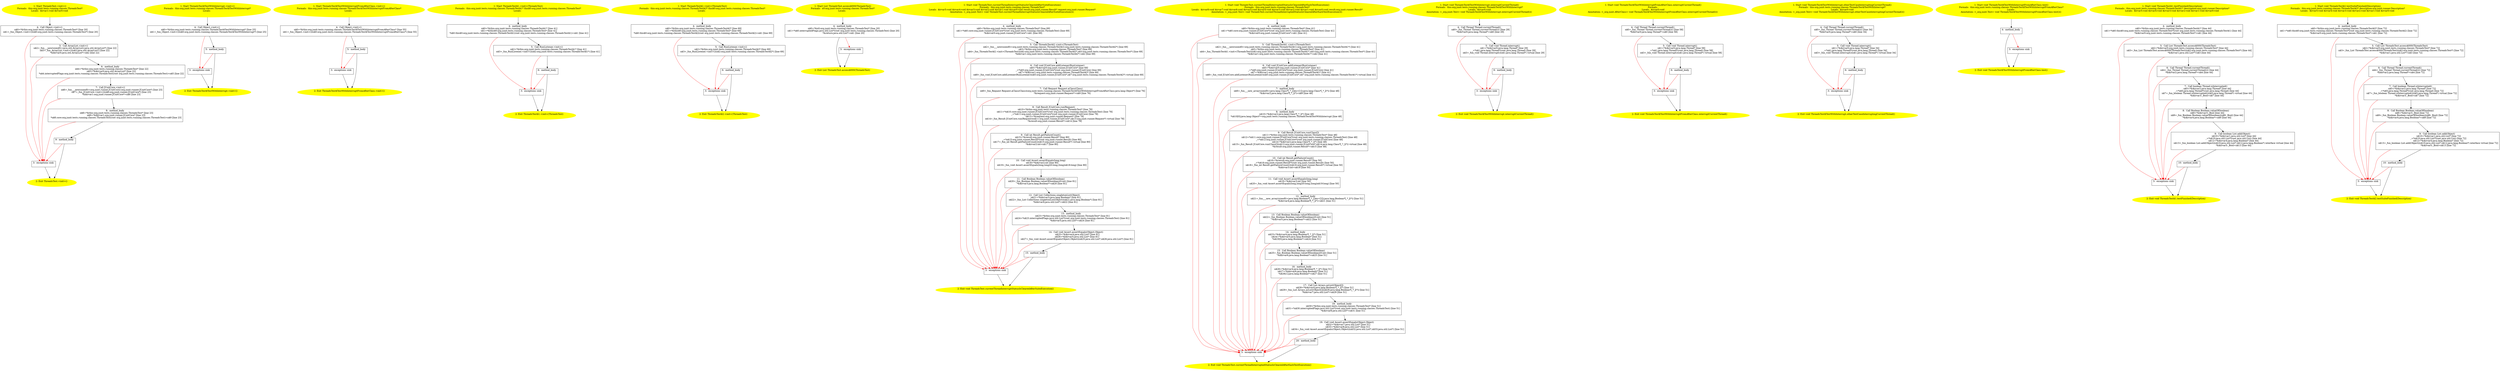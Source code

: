 /* @generated */
digraph cfg {
"org.junit.tests.running.classes.ThreadsTest.<init>().a0a4b8b2ba2fde604d81fe71a024f74a_1" [label="1: Start ThreadsTest.<init>()\nFormals:  this:org.junit.tests.running.classes.ThreadsTest*\nLocals:  $irvar1:void $irvar0:void \n  " color=yellow style=filled]
	

	 "org.junit.tests.running.classes.ThreadsTest.<init>().a0a4b8b2ba2fde604d81fe71a024f74a_1" -> "org.junit.tests.running.classes.ThreadsTest.<init>().a0a4b8b2ba2fde604d81fe71a024f74a_4" ;
"org.junit.tests.running.classes.ThreadsTest.<init>().a0a4b8b2ba2fde604d81fe71a024f74a_2" [label="2: Exit ThreadsTest.<init>() \n  " color=yellow style=filled]
	

"org.junit.tests.running.classes.ThreadsTest.<init>().a0a4b8b2ba2fde604d81fe71a024f74a_3" [label="3:  exceptions sink \n  " shape="box"]
	

	 "org.junit.tests.running.classes.ThreadsTest.<init>().a0a4b8b2ba2fde604d81fe71a024f74a_3" -> "org.junit.tests.running.classes.ThreadsTest.<init>().a0a4b8b2ba2fde604d81fe71a024f74a_2" ;
"org.junit.tests.running.classes.ThreadsTest.<init>().a0a4b8b2ba2fde604d81fe71a024f74a_4" [label="4:  Call Object.<init>() \n   n$0=*&this:org.junit.tests.running.classes.ThreadsTest* [line 20]\n  n$1=_fun_Object.<init>()(n$0:org.junit.tests.running.classes.ThreadsTest*) [line 20]\n " shape="box"]
	

	 "org.junit.tests.running.classes.ThreadsTest.<init>().a0a4b8b2ba2fde604d81fe71a024f74a_4" -> "org.junit.tests.running.classes.ThreadsTest.<init>().a0a4b8b2ba2fde604d81fe71a024f74a_5" ;
	 "org.junit.tests.running.classes.ThreadsTest.<init>().a0a4b8b2ba2fde604d81fe71a024f74a_4" -> "org.junit.tests.running.classes.ThreadsTest.<init>().a0a4b8b2ba2fde604d81fe71a024f74a_3" [color="red" ];
"org.junit.tests.running.classes.ThreadsTest.<init>().a0a4b8b2ba2fde604d81fe71a024f74a_5" [label="5:  Call ArrayList.<init>() \n   n$2=_fun___new(sizeof(t=java.util.ArrayList):java.util.ArrayList*) [line 22]\n  n$3=_fun_ArrayList.<init>()(n$2:java.util.ArrayList*) [line 22]\n  *&$irvar0:java.util.ArrayList*=n$2 [line 22]\n " shape="box"]
	

	 "org.junit.tests.running.classes.ThreadsTest.<init>().a0a4b8b2ba2fde604d81fe71a024f74a_5" -> "org.junit.tests.running.classes.ThreadsTest.<init>().a0a4b8b2ba2fde604d81fe71a024f74a_6" ;
	 "org.junit.tests.running.classes.ThreadsTest.<init>().a0a4b8b2ba2fde604d81fe71a024f74a_5" -> "org.junit.tests.running.classes.ThreadsTest.<init>().a0a4b8b2ba2fde604d81fe71a024f74a_3" [color="red" ];
"org.junit.tests.running.classes.ThreadsTest.<init>().a0a4b8b2ba2fde604d81fe71a024f74a_6" [label="6:  method_body \n   n$4=*&this:org.junit.tests.running.classes.ThreadsTest* [line 22]\n  n$5=*&$irvar0:java.util.ArrayList* [line 22]\n  *n$4.interruptedFlags:org.junit.tests.running.classes.ThreadsTest(root org.junit.tests.running.classes.ThreadsTest)=n$5 [line 22]\n " shape="box"]
	

	 "org.junit.tests.running.classes.ThreadsTest.<init>().a0a4b8b2ba2fde604d81fe71a024f74a_6" -> "org.junit.tests.running.classes.ThreadsTest.<init>().a0a4b8b2ba2fde604d81fe71a024f74a_7" ;
	 "org.junit.tests.running.classes.ThreadsTest.<init>().a0a4b8b2ba2fde604d81fe71a024f74a_6" -> "org.junit.tests.running.classes.ThreadsTest.<init>().a0a4b8b2ba2fde604d81fe71a024f74a_3" [color="red" ];
"org.junit.tests.running.classes.ThreadsTest.<init>().a0a4b8b2ba2fde604d81fe71a024f74a_7" [label="7:  Call JUnitCore.<init>() \n   n$6=_fun___new(sizeof(t=org.junit.runner.JUnitCore):org.junit.runner.JUnitCore*) [line 23]\n  n$7=_fun_JUnitCore.<init>()(n$6:org.junit.runner.JUnitCore*) [line 23]\n  *&$irvar1:org.junit.runner.JUnitCore*=n$6 [line 23]\n " shape="box"]
	

	 "org.junit.tests.running.classes.ThreadsTest.<init>().a0a4b8b2ba2fde604d81fe71a024f74a_7" -> "org.junit.tests.running.classes.ThreadsTest.<init>().a0a4b8b2ba2fde604d81fe71a024f74a_8" ;
	 "org.junit.tests.running.classes.ThreadsTest.<init>().a0a4b8b2ba2fde604d81fe71a024f74a_7" -> "org.junit.tests.running.classes.ThreadsTest.<init>().a0a4b8b2ba2fde604d81fe71a024f74a_3" [color="red" ];
"org.junit.tests.running.classes.ThreadsTest.<init>().a0a4b8b2ba2fde604d81fe71a024f74a_8" [label="8:  method_body \n   n$8=*&this:org.junit.tests.running.classes.ThreadsTest* [line 23]\n  n$9=*&$irvar1:org.junit.runner.JUnitCore* [line 23]\n  *n$8.core:org.junit.tests.running.classes.ThreadsTest(root org.junit.tests.running.classes.ThreadsTest)=n$9 [line 23]\n " shape="box"]
	

	 "org.junit.tests.running.classes.ThreadsTest.<init>().a0a4b8b2ba2fde604d81fe71a024f74a_8" -> "org.junit.tests.running.classes.ThreadsTest.<init>().a0a4b8b2ba2fde604d81fe71a024f74a_9" ;
	 "org.junit.tests.running.classes.ThreadsTest.<init>().a0a4b8b2ba2fde604d81fe71a024f74a_8" -> "org.junit.tests.running.classes.ThreadsTest.<init>().a0a4b8b2ba2fde604d81fe71a024f74a_3" [color="red" ];
"org.junit.tests.running.classes.ThreadsTest.<init>().a0a4b8b2ba2fde604d81fe71a024f74a_9" [label="9:  method_body \n  " shape="box"]
	

	 "org.junit.tests.running.classes.ThreadsTest.<init>().a0a4b8b2ba2fde604d81fe71a024f74a_9" -> "org.junit.tests.running.classes.ThreadsTest.<init>().a0a4b8b2ba2fde604d81fe71a024f74a_2" ;
	 "org.junit.tests.running.classes.ThreadsTest.<init>().a0a4b8b2ba2fde604d81fe71a024f74a_9" -> "org.junit.tests.running.classes.ThreadsTest.<init>().a0a4b8b2ba2fde604d81fe71a024f74a_3" [color="red" ];
"org.junit.tests.running.classes.ThreadsTest$TestWithInterrupt.<init>().cf2664d7fae00385a1f55e3e514d8c69_1" [label="1: Start ThreadsTest$TestWithInterrupt.<init>()\nFormals:  this:org.junit.tests.running.classes.ThreadsTest$TestWithInterrupt*\nLocals:  \n  " color=yellow style=filled]
	

	 "org.junit.tests.running.classes.ThreadsTest$TestWithInterrupt.<init>().cf2664d7fae00385a1f55e3e514d8c69_1" -> "org.junit.tests.running.classes.ThreadsTest$TestWithInterrupt.<init>().cf2664d7fae00385a1f55e3e514d8c69_4" ;
"org.junit.tests.running.classes.ThreadsTest$TestWithInterrupt.<init>().cf2664d7fae00385a1f55e3e514d8c69_2" [label="2: Exit ThreadsTest$TestWithInterrupt.<init>() \n  " color=yellow style=filled]
	

"org.junit.tests.running.classes.ThreadsTest$TestWithInterrupt.<init>().cf2664d7fae00385a1f55e3e514d8c69_3" [label="3:  exceptions sink \n  " shape="box"]
	

	 "org.junit.tests.running.classes.ThreadsTest$TestWithInterrupt.<init>().cf2664d7fae00385a1f55e3e514d8c69_3" -> "org.junit.tests.running.classes.ThreadsTest$TestWithInterrupt.<init>().cf2664d7fae00385a1f55e3e514d8c69_2" ;
"org.junit.tests.running.classes.ThreadsTest$TestWithInterrupt.<init>().cf2664d7fae00385a1f55e3e514d8c69_4" [label="4:  Call Object.<init>() \n   n$0=*&this:org.junit.tests.running.classes.ThreadsTest$TestWithInterrupt* [line 25]\n  n$1=_fun_Object.<init>()(n$0:org.junit.tests.running.classes.ThreadsTest$TestWithInterrupt*) [line 25]\n " shape="box"]
	

	 "org.junit.tests.running.classes.ThreadsTest$TestWithInterrupt.<init>().cf2664d7fae00385a1f55e3e514d8c69_4" -> "org.junit.tests.running.classes.ThreadsTest$TestWithInterrupt.<init>().cf2664d7fae00385a1f55e3e514d8c69_5" ;
	 "org.junit.tests.running.classes.ThreadsTest$TestWithInterrupt.<init>().cf2664d7fae00385a1f55e3e514d8c69_4" -> "org.junit.tests.running.classes.ThreadsTest$TestWithInterrupt.<init>().cf2664d7fae00385a1f55e3e514d8c69_3" [color="red" ];
"org.junit.tests.running.classes.ThreadsTest$TestWithInterrupt.<init>().cf2664d7fae00385a1f55e3e514d8c69_5" [label="5:  method_body \n  " shape="box"]
	

	 "org.junit.tests.running.classes.ThreadsTest$TestWithInterrupt.<init>().cf2664d7fae00385a1f55e3e514d8c69_5" -> "org.junit.tests.running.classes.ThreadsTest$TestWithInterrupt.<init>().cf2664d7fae00385a1f55e3e514d8c69_2" ;
	 "org.junit.tests.running.classes.ThreadsTest$TestWithInterrupt.<init>().cf2664d7fae00385a1f55e3e514d8c69_5" -> "org.junit.tests.running.classes.ThreadsTest$TestWithInterrupt.<init>().cf2664d7fae00385a1f55e3e514d8c69_3" [color="red" ];
"org.junit.tests.running.classes.ThreadsTest$TestWithInterruptFromAfterClass.<init>().e148ee3d04e3fcd2dd3aaa816bdfd150_1" [label="1: Start ThreadsTest$TestWithInterruptFromAfterClass.<init>()\nFormals:  this:org.junit.tests.running.classes.ThreadsTest$TestWithInterruptFromAfterClass*\nLocals:  \n  " color=yellow style=filled]
	

	 "org.junit.tests.running.classes.ThreadsTest$TestWithInterruptFromAfterClass.<init>().e148ee3d04e3fcd2dd3aaa816bdfd150_1" -> "org.junit.tests.running.classes.ThreadsTest$TestWithInterruptFromAfterClass.<init>().e148ee3d04e3fcd2dd3aaa816bdfd150_4" ;
"org.junit.tests.running.classes.ThreadsTest$TestWithInterruptFromAfterClass.<init>().e148ee3d04e3fcd2dd3aaa816bdfd150_2" [label="2: Exit ThreadsTest$TestWithInterruptFromAfterClass.<init>() \n  " color=yellow style=filled]
	

"org.junit.tests.running.classes.ThreadsTest$TestWithInterruptFromAfterClass.<init>().e148ee3d04e3fcd2dd3aaa816bdfd150_3" [label="3:  exceptions sink \n  " shape="box"]
	

	 "org.junit.tests.running.classes.ThreadsTest$TestWithInterruptFromAfterClass.<init>().e148ee3d04e3fcd2dd3aaa816bdfd150_3" -> "org.junit.tests.running.classes.ThreadsTest$TestWithInterruptFromAfterClass.<init>().e148ee3d04e3fcd2dd3aaa816bdfd150_2" ;
"org.junit.tests.running.classes.ThreadsTest$TestWithInterruptFromAfterClass.<init>().e148ee3d04e3fcd2dd3aaa816bdfd150_4" [label="4:  Call Object.<init>() \n   n$0=*&this:org.junit.tests.running.classes.ThreadsTest$TestWithInterruptFromAfterClass* [line 55]\n  n$1=_fun_Object.<init>()(n$0:org.junit.tests.running.classes.ThreadsTest$TestWithInterruptFromAfterClass*) [line 55]\n " shape="box"]
	

	 "org.junit.tests.running.classes.ThreadsTest$TestWithInterruptFromAfterClass.<init>().e148ee3d04e3fcd2dd3aaa816bdfd150_4" -> "org.junit.tests.running.classes.ThreadsTest$TestWithInterruptFromAfterClass.<init>().e148ee3d04e3fcd2dd3aaa816bdfd150_5" ;
	 "org.junit.tests.running.classes.ThreadsTest$TestWithInterruptFromAfterClass.<init>().e148ee3d04e3fcd2dd3aaa816bdfd150_4" -> "org.junit.tests.running.classes.ThreadsTest$TestWithInterruptFromAfterClass.<init>().e148ee3d04e3fcd2dd3aaa816bdfd150_3" [color="red" ];
"org.junit.tests.running.classes.ThreadsTest$TestWithInterruptFromAfterClass.<init>().e148ee3d04e3fcd2dd3aaa816bdfd150_5" [label="5:  method_body \n  " shape="box"]
	

	 "org.junit.tests.running.classes.ThreadsTest$TestWithInterruptFromAfterClass.<init>().e148ee3d04e3fcd2dd3aaa816bdfd150_5" -> "org.junit.tests.running.classes.ThreadsTest$TestWithInterruptFromAfterClass.<init>().e148ee3d04e3fcd2dd3aaa816bdfd150_2" ;
	 "org.junit.tests.running.classes.ThreadsTest$TestWithInterruptFromAfterClass.<init>().e148ee3d04e3fcd2dd3aaa816bdfd150_5" -> "org.junit.tests.running.classes.ThreadsTest$TestWithInterruptFromAfterClass.<init>().e148ee3d04e3fcd2dd3aaa816bdfd150_3" [color="red" ];
"org.junit.tests.running.classes.ThreadsTest$1.<init>(org.junit.tests.running.classes.ThreadsTest).6a997e378bbced0843b9d527db7446b6_1" [label="1: Start ThreadsTest$1.<init>(ThreadsTest)\nFormals:  this:org.junit.tests.running.classes.ThreadsTest$1* this$0:org.junit.tests.running.classes.ThreadsTest*\nLocals:  \n  " color=yellow style=filled]
	

	 "org.junit.tests.running.classes.ThreadsTest$1.<init>(org.junit.tests.running.classes.ThreadsTest).6a997e378bbced0843b9d527db7446b6_1" -> "org.junit.tests.running.classes.ThreadsTest$1.<init>(org.junit.tests.running.classes.ThreadsTest).6a997e378bbced0843b9d527db7446b6_4" ;
"org.junit.tests.running.classes.ThreadsTest$1.<init>(org.junit.tests.running.classes.ThreadsTest).6a997e378bbced0843b9d527db7446b6_2" [label="2: Exit ThreadsTest$1.<init>(ThreadsTest) \n  " color=yellow style=filled]
	

"org.junit.tests.running.classes.ThreadsTest$1.<init>(org.junit.tests.running.classes.ThreadsTest).6a997e378bbced0843b9d527db7446b6_3" [label="3:  exceptions sink \n  " shape="box"]
	

	 "org.junit.tests.running.classes.ThreadsTest$1.<init>(org.junit.tests.running.classes.ThreadsTest).6a997e378bbced0843b9d527db7446b6_3" -> "org.junit.tests.running.classes.ThreadsTest$1.<init>(org.junit.tests.running.classes.ThreadsTest).6a997e378bbced0843b9d527db7446b6_2" ;
"org.junit.tests.running.classes.ThreadsTest$1.<init>(org.junit.tests.running.classes.ThreadsTest).6a997e378bbced0843b9d527db7446b6_4" [label="4:  method_body \n   n$0=*&this:org.junit.tests.running.classes.ThreadsTest$1* [line 41]\n  n$1=*&this$0:org.junit.tests.running.classes.ThreadsTest* [line 41]\n  *n$0.this$0:org.junit.tests.running.classes.ThreadsTest$1(root org.junit.tests.running.classes.ThreadsTest$1)=n$1 [line 41]\n " shape="box"]
	

	 "org.junit.tests.running.classes.ThreadsTest$1.<init>(org.junit.tests.running.classes.ThreadsTest).6a997e378bbced0843b9d527db7446b6_4" -> "org.junit.tests.running.classes.ThreadsTest$1.<init>(org.junit.tests.running.classes.ThreadsTest).6a997e378bbced0843b9d527db7446b6_5" ;
	 "org.junit.tests.running.classes.ThreadsTest$1.<init>(org.junit.tests.running.classes.ThreadsTest).6a997e378bbced0843b9d527db7446b6_4" -> "org.junit.tests.running.classes.ThreadsTest$1.<init>(org.junit.tests.running.classes.ThreadsTest).6a997e378bbced0843b9d527db7446b6_3" [color="red" ];
"org.junit.tests.running.classes.ThreadsTest$1.<init>(org.junit.tests.running.classes.ThreadsTest).6a997e378bbced0843b9d527db7446b6_5" [label="5:  Call RunListener.<init>() \n   n$2=*&this:org.junit.tests.running.classes.ThreadsTest$1* [line 41]\n  n$3=_fun_RunListener.<init>()(n$2:org.junit.tests.running.classes.ThreadsTest$1*) [line 41]\n " shape="box"]
	

	 "org.junit.tests.running.classes.ThreadsTest$1.<init>(org.junit.tests.running.classes.ThreadsTest).6a997e378bbced0843b9d527db7446b6_5" -> "org.junit.tests.running.classes.ThreadsTest$1.<init>(org.junit.tests.running.classes.ThreadsTest).6a997e378bbced0843b9d527db7446b6_6" ;
	 "org.junit.tests.running.classes.ThreadsTest$1.<init>(org.junit.tests.running.classes.ThreadsTest).6a997e378bbced0843b9d527db7446b6_5" -> "org.junit.tests.running.classes.ThreadsTest$1.<init>(org.junit.tests.running.classes.ThreadsTest).6a997e378bbced0843b9d527db7446b6_3" [color="red" ];
"org.junit.tests.running.classes.ThreadsTest$1.<init>(org.junit.tests.running.classes.ThreadsTest).6a997e378bbced0843b9d527db7446b6_6" [label="6:  method_body \n  " shape="box"]
	

	 "org.junit.tests.running.classes.ThreadsTest$1.<init>(org.junit.tests.running.classes.ThreadsTest).6a997e378bbced0843b9d527db7446b6_6" -> "org.junit.tests.running.classes.ThreadsTest$1.<init>(org.junit.tests.running.classes.ThreadsTest).6a997e378bbced0843b9d527db7446b6_2" ;
	 "org.junit.tests.running.classes.ThreadsTest$1.<init>(org.junit.tests.running.classes.ThreadsTest).6a997e378bbced0843b9d527db7446b6_6" -> "org.junit.tests.running.classes.ThreadsTest$1.<init>(org.junit.tests.running.classes.ThreadsTest).6a997e378bbced0843b9d527db7446b6_3" [color="red" ];
"org.junit.tests.running.classes.ThreadsTest$2.<init>(org.junit.tests.running.classes.ThreadsTest).e16dd12c01c089bd6b3cd5b9fd63a088_1" [label="1: Start ThreadsTest$2.<init>(ThreadsTest)\nFormals:  this:org.junit.tests.running.classes.ThreadsTest$2* this$0:org.junit.tests.running.classes.ThreadsTest*\nLocals:  \n  " color=yellow style=filled]
	

	 "org.junit.tests.running.classes.ThreadsTest$2.<init>(org.junit.tests.running.classes.ThreadsTest).e16dd12c01c089bd6b3cd5b9fd63a088_1" -> "org.junit.tests.running.classes.ThreadsTest$2.<init>(org.junit.tests.running.classes.ThreadsTest).e16dd12c01c089bd6b3cd5b9fd63a088_4" ;
"org.junit.tests.running.classes.ThreadsTest$2.<init>(org.junit.tests.running.classes.ThreadsTest).e16dd12c01c089bd6b3cd5b9fd63a088_2" [label="2: Exit ThreadsTest$2.<init>(ThreadsTest) \n  " color=yellow style=filled]
	

"org.junit.tests.running.classes.ThreadsTest$2.<init>(org.junit.tests.running.classes.ThreadsTest).e16dd12c01c089bd6b3cd5b9fd63a088_3" [label="3:  exceptions sink \n  " shape="box"]
	

	 "org.junit.tests.running.classes.ThreadsTest$2.<init>(org.junit.tests.running.classes.ThreadsTest).e16dd12c01c089bd6b3cd5b9fd63a088_3" -> "org.junit.tests.running.classes.ThreadsTest$2.<init>(org.junit.tests.running.classes.ThreadsTest).e16dd12c01c089bd6b3cd5b9fd63a088_2" ;
"org.junit.tests.running.classes.ThreadsTest$2.<init>(org.junit.tests.running.classes.ThreadsTest).e16dd12c01c089bd6b3cd5b9fd63a088_4" [label="4:  method_body \n   n$0=*&this:org.junit.tests.running.classes.ThreadsTest$2* [line 69]\n  n$1=*&this$0:org.junit.tests.running.classes.ThreadsTest* [line 69]\n  *n$0.this$0:org.junit.tests.running.classes.ThreadsTest$2(root org.junit.tests.running.classes.ThreadsTest$2)=n$1 [line 69]\n " shape="box"]
	

	 "org.junit.tests.running.classes.ThreadsTest$2.<init>(org.junit.tests.running.classes.ThreadsTest).e16dd12c01c089bd6b3cd5b9fd63a088_4" -> "org.junit.tests.running.classes.ThreadsTest$2.<init>(org.junit.tests.running.classes.ThreadsTest).e16dd12c01c089bd6b3cd5b9fd63a088_5" ;
	 "org.junit.tests.running.classes.ThreadsTest$2.<init>(org.junit.tests.running.classes.ThreadsTest).e16dd12c01c089bd6b3cd5b9fd63a088_4" -> "org.junit.tests.running.classes.ThreadsTest$2.<init>(org.junit.tests.running.classes.ThreadsTest).e16dd12c01c089bd6b3cd5b9fd63a088_3" [color="red" ];
"org.junit.tests.running.classes.ThreadsTest$2.<init>(org.junit.tests.running.classes.ThreadsTest).e16dd12c01c089bd6b3cd5b9fd63a088_5" [label="5:  Call RunListener.<init>() \n   n$2=*&this:org.junit.tests.running.classes.ThreadsTest$2* [line 69]\n  n$3=_fun_RunListener.<init>()(n$2:org.junit.tests.running.classes.ThreadsTest$2*) [line 69]\n " shape="box"]
	

	 "org.junit.tests.running.classes.ThreadsTest$2.<init>(org.junit.tests.running.classes.ThreadsTest).e16dd12c01c089bd6b3cd5b9fd63a088_5" -> "org.junit.tests.running.classes.ThreadsTest$2.<init>(org.junit.tests.running.classes.ThreadsTest).e16dd12c01c089bd6b3cd5b9fd63a088_6" ;
	 "org.junit.tests.running.classes.ThreadsTest$2.<init>(org.junit.tests.running.classes.ThreadsTest).e16dd12c01c089bd6b3cd5b9fd63a088_5" -> "org.junit.tests.running.classes.ThreadsTest$2.<init>(org.junit.tests.running.classes.ThreadsTest).e16dd12c01c089bd6b3cd5b9fd63a088_3" [color="red" ];
"org.junit.tests.running.classes.ThreadsTest$2.<init>(org.junit.tests.running.classes.ThreadsTest).e16dd12c01c089bd6b3cd5b9fd63a088_6" [label="6:  method_body \n  " shape="box"]
	

	 "org.junit.tests.running.classes.ThreadsTest$2.<init>(org.junit.tests.running.classes.ThreadsTest).e16dd12c01c089bd6b3cd5b9fd63a088_6" -> "org.junit.tests.running.classes.ThreadsTest$2.<init>(org.junit.tests.running.classes.ThreadsTest).e16dd12c01c089bd6b3cd5b9fd63a088_2" ;
	 "org.junit.tests.running.classes.ThreadsTest$2.<init>(org.junit.tests.running.classes.ThreadsTest).e16dd12c01c089bd6b3cd5b9fd63a088_6" -> "org.junit.tests.running.classes.ThreadsTest$2.<init>(org.junit.tests.running.classes.ThreadsTest).e16dd12c01c089bd6b3cd5b9fd63a088_3" [color="red" ];
"org.junit.tests.running.classes.ThreadsTest.access$000(org.junit.tests.running.classes.ThreadsTest):.44234128fa018a0abd83601f24ab2072_1" [label="1: Start List ThreadsTest.access$000(ThreadsTest)\nFormals:  x0:org.junit.tests.running.classes.ThreadsTest*\nLocals:  \n  " color=yellow style=filled]
	

	 "org.junit.tests.running.classes.ThreadsTest.access$000(org.junit.tests.running.classes.ThreadsTest):.44234128fa018a0abd83601f24ab2072_1" -> "org.junit.tests.running.classes.ThreadsTest.access$000(org.junit.tests.running.classes.ThreadsTest):.44234128fa018a0abd83601f24ab2072_4" ;
"org.junit.tests.running.classes.ThreadsTest.access$000(org.junit.tests.running.classes.ThreadsTest):.44234128fa018a0abd83601f24ab2072_2" [label="2: Exit List ThreadsTest.access$000(ThreadsTest) \n  " color=yellow style=filled]
	

"org.junit.tests.running.classes.ThreadsTest.access$000(org.junit.tests.running.classes.ThreadsTest):.44234128fa018a0abd83601f24ab2072_3" [label="3:  exceptions sink \n  " shape="box"]
	

	 "org.junit.tests.running.classes.ThreadsTest.access$000(org.junit.tests.running.classes.ThreadsTest):.44234128fa018a0abd83601f24ab2072_3" -> "org.junit.tests.running.classes.ThreadsTest.access$000(org.junit.tests.running.classes.ThreadsTest):.44234128fa018a0abd83601f24ab2072_2" ;
"org.junit.tests.running.classes.ThreadsTest.access$000(org.junit.tests.running.classes.ThreadsTest):.44234128fa018a0abd83601f24ab2072_4" [label="4:  method_body \n   n$0=*&x0:org.junit.tests.running.classes.ThreadsTest* [line 20]\n  n$1=*n$0.interruptedFlags:java.util.List*(root org.junit.tests.running.classes.ThreadsTest) [line 20]\n  *&return:java.util.List*=n$1 [line 20]\n " shape="box"]
	

	 "org.junit.tests.running.classes.ThreadsTest.access$000(org.junit.tests.running.classes.ThreadsTest):.44234128fa018a0abd83601f24ab2072_4" -> "org.junit.tests.running.classes.ThreadsTest.access$000(org.junit.tests.running.classes.ThreadsTest):.44234128fa018a0abd83601f24ab2072_2" ;
	 "org.junit.tests.running.classes.ThreadsTest.access$000(org.junit.tests.running.classes.ThreadsTest):.44234128fa018a0abd83601f24ab2072_4" -> "org.junit.tests.running.classes.ThreadsTest.access$000(org.junit.tests.running.classes.ThreadsTest):.44234128fa018a0abd83601f24ab2072_3" [color="red" ];
"org.junit.tests.running.classes.ThreadsTest.currentThreadInterruptStatusIsClearedAfterSuiteExecution.f0efb848b7eb9bc941db60dd40e58446_1" [label="1: Start void ThreadsTest.currentThreadInterruptStatusIsClearedAfterSuiteExecution()\nFormals:  this:org.junit.tests.running.classes.ThreadsTest*\nLocals:  $irvar5:void $irvar4:void $irvar3:void $irvar2:void $irvar1:void $irvar0:void result:org.junit.runner.Result* request:org.junit.runner.Request*\nAnnotation: <_org.junit.Test> void ThreadsTest.currentThreadInterruptStatusIsClearedAfterSuiteExecution()() \n  " color=yellow style=filled]
	

	 "org.junit.tests.running.classes.ThreadsTest.currentThreadInterruptStatusIsClearedAfterSuiteExecution.f0efb848b7eb9bc941db60dd40e58446_1" -> "org.junit.tests.running.classes.ThreadsTest.currentThreadInterruptStatusIsClearedAfterSuiteExecution.f0efb848b7eb9bc941db60dd40e58446_4" ;
"org.junit.tests.running.classes.ThreadsTest.currentThreadInterruptStatusIsClearedAfterSuiteExecution.f0efb848b7eb9bc941db60dd40e58446_2" [label="2: Exit void ThreadsTest.currentThreadInterruptStatusIsClearedAfterSuiteExecution() \n  " color=yellow style=filled]
	

"org.junit.tests.running.classes.ThreadsTest.currentThreadInterruptStatusIsClearedAfterSuiteExecution.f0efb848b7eb9bc941db60dd40e58446_3" [label="3:  exceptions sink \n  " shape="box"]
	

	 "org.junit.tests.running.classes.ThreadsTest.currentThreadInterruptStatusIsClearedAfterSuiteExecution.f0efb848b7eb9bc941db60dd40e58446_3" -> "org.junit.tests.running.classes.ThreadsTest.currentThreadInterruptStatusIsClearedAfterSuiteExecution.f0efb848b7eb9bc941db60dd40e58446_2" ;
"org.junit.tests.running.classes.ThreadsTest.currentThreadInterruptStatusIsClearedAfterSuiteExecution.f0efb848b7eb9bc941db60dd40e58446_4" [label="4:  method_body \n   n$0=*&this:org.junit.tests.running.classes.ThreadsTest* [line 69]\n  n$1=*n$0.core:org.junit.runner.JUnitCore*(root org.junit.tests.running.classes.ThreadsTest) [line 69]\n  *&$irvar0:org.junit.runner.JUnitCore*=n$1 [line 69]\n " shape="box"]
	

	 "org.junit.tests.running.classes.ThreadsTest.currentThreadInterruptStatusIsClearedAfterSuiteExecution.f0efb848b7eb9bc941db60dd40e58446_4" -> "org.junit.tests.running.classes.ThreadsTest.currentThreadInterruptStatusIsClearedAfterSuiteExecution.f0efb848b7eb9bc941db60dd40e58446_5" ;
	 "org.junit.tests.running.classes.ThreadsTest.currentThreadInterruptStatusIsClearedAfterSuiteExecution.f0efb848b7eb9bc941db60dd40e58446_4" -> "org.junit.tests.running.classes.ThreadsTest.currentThreadInterruptStatusIsClearedAfterSuiteExecution.f0efb848b7eb9bc941db60dd40e58446_3" [color="red" ];
"org.junit.tests.running.classes.ThreadsTest.currentThreadInterruptStatusIsClearedAfterSuiteExecution.f0efb848b7eb9bc941db60dd40e58446_5" [label="5:  Call ThreadsTest$2.<init>(ThreadsTest) \n   n$2=_fun___new(sizeof(t=org.junit.tests.running.classes.ThreadsTest$2):org.junit.tests.running.classes.ThreadsTest$2*) [line 69]\n  n$3=*&this:org.junit.tests.running.classes.ThreadsTest* [line 69]\n  n$4=_fun_ThreadsTest$2.<init>(ThreadsTest)(n$2:org.junit.tests.running.classes.ThreadsTest$2*,n$3:org.junit.tests.running.classes.ThreadsTest*) [line 69]\n  *&$irvar1:org.junit.tests.running.classes.ThreadsTest$2*=n$2 [line 69]\n " shape="box"]
	

	 "org.junit.tests.running.classes.ThreadsTest.currentThreadInterruptStatusIsClearedAfterSuiteExecution.f0efb848b7eb9bc941db60dd40e58446_5" -> "org.junit.tests.running.classes.ThreadsTest.currentThreadInterruptStatusIsClearedAfterSuiteExecution.f0efb848b7eb9bc941db60dd40e58446_6" ;
	 "org.junit.tests.running.classes.ThreadsTest.currentThreadInterruptStatusIsClearedAfterSuiteExecution.f0efb848b7eb9bc941db60dd40e58446_5" -> "org.junit.tests.running.classes.ThreadsTest.currentThreadInterruptStatusIsClearedAfterSuiteExecution.f0efb848b7eb9bc941db60dd40e58446_3" [color="red" ];
"org.junit.tests.running.classes.ThreadsTest.currentThreadInterruptStatusIsClearedAfterSuiteExecution.f0efb848b7eb9bc941db60dd40e58446_6" [label="6:  Call void JUnitCore.addListener(RunListener) \n   n$5=*&$irvar0:org.junit.runner.JUnitCore* [line 69]\n  _=*n$5:org.junit.runner.JUnitCore*(root org.junit.runner.JUnitCore) [line 69]\n  n$7=*&$irvar1:org.junit.tests.running.classes.ThreadsTest$2* [line 69]\n  n$8=_fun_void JUnitCore.addListener(RunListener)(n$5:org.junit.runner.JUnitCore*,n$7:org.junit.tests.running.classes.ThreadsTest$2*) virtual [line 69]\n " shape="box"]
	

	 "org.junit.tests.running.classes.ThreadsTest.currentThreadInterruptStatusIsClearedAfterSuiteExecution.f0efb848b7eb9bc941db60dd40e58446_6" -> "org.junit.tests.running.classes.ThreadsTest.currentThreadInterruptStatusIsClearedAfterSuiteExecution.f0efb848b7eb9bc941db60dd40e58446_7" ;
	 "org.junit.tests.running.classes.ThreadsTest.currentThreadInterruptStatusIsClearedAfterSuiteExecution.f0efb848b7eb9bc941db60dd40e58446_6" -> "org.junit.tests.running.classes.ThreadsTest.currentThreadInterruptStatusIsClearedAfterSuiteExecution.f0efb848b7eb9bc941db60dd40e58446_3" [color="red" ];
"org.junit.tests.running.classes.ThreadsTest.currentThreadInterruptStatusIsClearedAfterSuiteExecution.f0efb848b7eb9bc941db60dd40e58446_7" [label="7:  Call Request Request.aClass(Class) \n   n$9=_fun_Request Request.aClass(Class)(org.junit.tests.running.classes.ThreadsTest$TestWithInterruptFromAfterClass:java.lang.Object*) [line 76]\n  *&request:org.junit.runner.Request*=n$9 [line 76]\n " shape="box"]
	

	 "org.junit.tests.running.classes.ThreadsTest.currentThreadInterruptStatusIsClearedAfterSuiteExecution.f0efb848b7eb9bc941db60dd40e58446_7" -> "org.junit.tests.running.classes.ThreadsTest.currentThreadInterruptStatusIsClearedAfterSuiteExecution.f0efb848b7eb9bc941db60dd40e58446_8" ;
	 "org.junit.tests.running.classes.ThreadsTest.currentThreadInterruptStatusIsClearedAfterSuiteExecution.f0efb848b7eb9bc941db60dd40e58446_7" -> "org.junit.tests.running.classes.ThreadsTest.currentThreadInterruptStatusIsClearedAfterSuiteExecution.f0efb848b7eb9bc941db60dd40e58446_3" [color="red" ];
"org.junit.tests.running.classes.ThreadsTest.currentThreadInterruptStatusIsClearedAfterSuiteExecution.f0efb848b7eb9bc941db60dd40e58446_8" [label="8:  Call Result JUnitCore.run(Request) \n   n$10=*&this:org.junit.tests.running.classes.ThreadsTest* [line 78]\n  n$11=*n$10.core:org.junit.runner.JUnitCore*(root org.junit.tests.running.classes.ThreadsTest) [line 78]\n  _=*n$11:org.junit.runner.JUnitCore*(root org.junit.runner.JUnitCore) [line 78]\n  n$13=*&request:org.junit.runner.Request* [line 78]\n  n$14=_fun_Result JUnitCore.run(Request)(n$11:org.junit.runner.JUnitCore*,n$13:org.junit.runner.Request*) virtual [line 78]\n  *&result:org.junit.runner.Result*=n$14 [line 78]\n " shape="box"]
	

	 "org.junit.tests.running.classes.ThreadsTest.currentThreadInterruptStatusIsClearedAfterSuiteExecution.f0efb848b7eb9bc941db60dd40e58446_8" -> "org.junit.tests.running.classes.ThreadsTest.currentThreadInterruptStatusIsClearedAfterSuiteExecution.f0efb848b7eb9bc941db60dd40e58446_9" ;
	 "org.junit.tests.running.classes.ThreadsTest.currentThreadInterruptStatusIsClearedAfterSuiteExecution.f0efb848b7eb9bc941db60dd40e58446_8" -> "org.junit.tests.running.classes.ThreadsTest.currentThreadInterruptStatusIsClearedAfterSuiteExecution.f0efb848b7eb9bc941db60dd40e58446_3" [color="red" ];
"org.junit.tests.running.classes.ThreadsTest.currentThreadInterruptStatusIsClearedAfterSuiteExecution.f0efb848b7eb9bc941db60dd40e58446_9" [label="9:  Call int Result.getFailureCount() \n   n$15=*&result:org.junit.runner.Result* [line 80]\n  _=*n$15:org.junit.runner.Result*(root org.junit.runner.Result) [line 80]\n  n$17=_fun_int Result.getFailureCount()(n$15:org.junit.runner.Result*) virtual [line 80]\n  *&$irvar2:int=n$17 [line 80]\n " shape="box"]
	

	 "org.junit.tests.running.classes.ThreadsTest.currentThreadInterruptStatusIsClearedAfterSuiteExecution.f0efb848b7eb9bc941db60dd40e58446_9" -> "org.junit.tests.running.classes.ThreadsTest.currentThreadInterruptStatusIsClearedAfterSuiteExecution.f0efb848b7eb9bc941db60dd40e58446_10" ;
	 "org.junit.tests.running.classes.ThreadsTest.currentThreadInterruptStatusIsClearedAfterSuiteExecution.f0efb848b7eb9bc941db60dd40e58446_9" -> "org.junit.tests.running.classes.ThreadsTest.currentThreadInterruptStatusIsClearedAfterSuiteExecution.f0efb848b7eb9bc941db60dd40e58446_3" [color="red" ];
"org.junit.tests.running.classes.ThreadsTest.currentThreadInterruptStatusIsClearedAfterSuiteExecution.f0efb848b7eb9bc941db60dd40e58446_10" [label="10:  Call void Assert.assertEquals(long,long) \n   n$18=*&$irvar2:int [line 80]\n  n$19=_fun_void Assert.assertEquals(long,long)(0:long,(long)n$18:long) [line 80]\n " shape="box"]
	

	 "org.junit.tests.running.classes.ThreadsTest.currentThreadInterruptStatusIsClearedAfterSuiteExecution.f0efb848b7eb9bc941db60dd40e58446_10" -> "org.junit.tests.running.classes.ThreadsTest.currentThreadInterruptStatusIsClearedAfterSuiteExecution.f0efb848b7eb9bc941db60dd40e58446_11" ;
	 "org.junit.tests.running.classes.ThreadsTest.currentThreadInterruptStatusIsClearedAfterSuiteExecution.f0efb848b7eb9bc941db60dd40e58446_10" -> "org.junit.tests.running.classes.ThreadsTest.currentThreadInterruptStatusIsClearedAfterSuiteExecution.f0efb848b7eb9bc941db60dd40e58446_3" [color="red" ];
"org.junit.tests.running.classes.ThreadsTest.currentThreadInterruptStatusIsClearedAfterSuiteExecution.f0efb848b7eb9bc941db60dd40e58446_11" [label="11:  Call Boolean Boolean.valueOf(boolean) \n   n$20=_fun_Boolean Boolean.valueOf(boolean)(0:int) [line 81]\n  *&$irvar3:java.lang.Boolean*=n$20 [line 81]\n " shape="box"]
	

	 "org.junit.tests.running.classes.ThreadsTest.currentThreadInterruptStatusIsClearedAfterSuiteExecution.f0efb848b7eb9bc941db60dd40e58446_11" -> "org.junit.tests.running.classes.ThreadsTest.currentThreadInterruptStatusIsClearedAfterSuiteExecution.f0efb848b7eb9bc941db60dd40e58446_12" ;
	 "org.junit.tests.running.classes.ThreadsTest.currentThreadInterruptStatusIsClearedAfterSuiteExecution.f0efb848b7eb9bc941db60dd40e58446_11" -> "org.junit.tests.running.classes.ThreadsTest.currentThreadInterruptStatusIsClearedAfterSuiteExecution.f0efb848b7eb9bc941db60dd40e58446_3" [color="red" ];
"org.junit.tests.running.classes.ThreadsTest.currentThreadInterruptStatusIsClearedAfterSuiteExecution.f0efb848b7eb9bc941db60dd40e58446_12" [label="12:  Call List Collections.singletonList(Object) \n   n$21=*&$irvar3:java.lang.Boolean* [line 81]\n  n$22=_fun_List Collections.singletonList(Object)(n$21:java.lang.Boolean*) [line 81]\n  *&$irvar4:java.util.List*=n$22 [line 81]\n " shape="box"]
	

	 "org.junit.tests.running.classes.ThreadsTest.currentThreadInterruptStatusIsClearedAfterSuiteExecution.f0efb848b7eb9bc941db60dd40e58446_12" -> "org.junit.tests.running.classes.ThreadsTest.currentThreadInterruptStatusIsClearedAfterSuiteExecution.f0efb848b7eb9bc941db60dd40e58446_13" ;
	 "org.junit.tests.running.classes.ThreadsTest.currentThreadInterruptStatusIsClearedAfterSuiteExecution.f0efb848b7eb9bc941db60dd40e58446_12" -> "org.junit.tests.running.classes.ThreadsTest.currentThreadInterruptStatusIsClearedAfterSuiteExecution.f0efb848b7eb9bc941db60dd40e58446_3" [color="red" ];
"org.junit.tests.running.classes.ThreadsTest.currentThreadInterruptStatusIsClearedAfterSuiteExecution.f0efb848b7eb9bc941db60dd40e58446_13" [label="13:  method_body \n   n$23=*&this:org.junit.tests.running.classes.ThreadsTest* [line 81]\n  n$24=*n$23.interruptedFlags:java.util.List*(root org.junit.tests.running.classes.ThreadsTest) [line 81]\n  *&$irvar5:java.util.List*=n$24 [line 81]\n " shape="box"]
	

	 "org.junit.tests.running.classes.ThreadsTest.currentThreadInterruptStatusIsClearedAfterSuiteExecution.f0efb848b7eb9bc941db60dd40e58446_13" -> "org.junit.tests.running.classes.ThreadsTest.currentThreadInterruptStatusIsClearedAfterSuiteExecution.f0efb848b7eb9bc941db60dd40e58446_14" ;
	 "org.junit.tests.running.classes.ThreadsTest.currentThreadInterruptStatusIsClearedAfterSuiteExecution.f0efb848b7eb9bc941db60dd40e58446_13" -> "org.junit.tests.running.classes.ThreadsTest.currentThreadInterruptStatusIsClearedAfterSuiteExecution.f0efb848b7eb9bc941db60dd40e58446_3" [color="red" ];
"org.junit.tests.running.classes.ThreadsTest.currentThreadInterruptStatusIsClearedAfterSuiteExecution.f0efb848b7eb9bc941db60dd40e58446_14" [label="14:  Call void Assert.assertEquals(Object,Object) \n   n$25=*&$irvar4:java.util.List* [line 81]\n  n$26=*&$irvar5:java.util.List* [line 81]\n  n$27=_fun_void Assert.assertEquals(Object,Object)(n$25:java.util.List*,n$26:java.util.List*) [line 81]\n " shape="box"]
	

	 "org.junit.tests.running.classes.ThreadsTest.currentThreadInterruptStatusIsClearedAfterSuiteExecution.f0efb848b7eb9bc941db60dd40e58446_14" -> "org.junit.tests.running.classes.ThreadsTest.currentThreadInterruptStatusIsClearedAfterSuiteExecution.f0efb848b7eb9bc941db60dd40e58446_15" ;
	 "org.junit.tests.running.classes.ThreadsTest.currentThreadInterruptStatusIsClearedAfterSuiteExecution.f0efb848b7eb9bc941db60dd40e58446_14" -> "org.junit.tests.running.classes.ThreadsTest.currentThreadInterruptStatusIsClearedAfterSuiteExecution.f0efb848b7eb9bc941db60dd40e58446_3" [color="red" ];
"org.junit.tests.running.classes.ThreadsTest.currentThreadInterruptStatusIsClearedAfterSuiteExecution.f0efb848b7eb9bc941db60dd40e58446_15" [label="15:  method_body \n  " shape="box"]
	

	 "org.junit.tests.running.classes.ThreadsTest.currentThreadInterruptStatusIsClearedAfterSuiteExecution.f0efb848b7eb9bc941db60dd40e58446_15" -> "org.junit.tests.running.classes.ThreadsTest.currentThreadInterruptStatusIsClearedAfterSuiteExecution.f0efb848b7eb9bc941db60dd40e58446_2" ;
	 "org.junit.tests.running.classes.ThreadsTest.currentThreadInterruptStatusIsClearedAfterSuiteExecution.f0efb848b7eb9bc941db60dd40e58446_15" -> "org.junit.tests.running.classes.ThreadsTest.currentThreadInterruptStatusIsClearedAfterSuiteExecution.f0efb848b7eb9bc941db60dd40e58446_3" [color="red" ];
"org.junit.tests.running.classes.ThreadsTest.currentThreadInterruptedStatusIsClearedAfterEachTestExec.708a41b4f6cc6e4725884b8917783127_1" [label="1: Start void ThreadsTest.currentThreadInterruptedStatusIsClearedAfterEachTestExecution()\nFormals:  this:org.junit.tests.running.classes.ThreadsTest*\nLocals:  $irvar8:void $irvar7:void $irvar6:void $irvar5:void $irvar4:void $irvar3:void $irvar2:void $irvar1:void $irvar0:void result:org.junit.runner.Result*\nAnnotation: <_org.junit.Test> void ThreadsTest.currentThreadInterruptedStatusIsClearedAfterEachTestExecution()() \n  " color=yellow style=filled]
	

	 "org.junit.tests.running.classes.ThreadsTest.currentThreadInterruptedStatusIsClearedAfterEachTestExec.708a41b4f6cc6e4725884b8917783127_1" -> "org.junit.tests.running.classes.ThreadsTest.currentThreadInterruptedStatusIsClearedAfterEachTestExec.708a41b4f6cc6e4725884b8917783127_4" ;
"org.junit.tests.running.classes.ThreadsTest.currentThreadInterruptedStatusIsClearedAfterEachTestExec.708a41b4f6cc6e4725884b8917783127_2" [label="2: Exit void ThreadsTest.currentThreadInterruptedStatusIsClearedAfterEachTestExecution() \n  " color=yellow style=filled]
	

"org.junit.tests.running.classes.ThreadsTest.currentThreadInterruptedStatusIsClearedAfterEachTestExec.708a41b4f6cc6e4725884b8917783127_3" [label="3:  exceptions sink \n  " shape="box"]
	

	 "org.junit.tests.running.classes.ThreadsTest.currentThreadInterruptedStatusIsClearedAfterEachTestExec.708a41b4f6cc6e4725884b8917783127_3" -> "org.junit.tests.running.classes.ThreadsTest.currentThreadInterruptedStatusIsClearedAfterEachTestExec.708a41b4f6cc6e4725884b8917783127_2" ;
"org.junit.tests.running.classes.ThreadsTest.currentThreadInterruptedStatusIsClearedAfterEachTestExec.708a41b4f6cc6e4725884b8917783127_4" [label="4:  method_body \n   n$0=*&this:org.junit.tests.running.classes.ThreadsTest* [line 41]\n  n$1=*n$0.core:org.junit.runner.JUnitCore*(root org.junit.tests.running.classes.ThreadsTest) [line 41]\n  *&$irvar0:org.junit.runner.JUnitCore*=n$1 [line 41]\n " shape="box"]
	

	 "org.junit.tests.running.classes.ThreadsTest.currentThreadInterruptedStatusIsClearedAfterEachTestExec.708a41b4f6cc6e4725884b8917783127_4" -> "org.junit.tests.running.classes.ThreadsTest.currentThreadInterruptedStatusIsClearedAfterEachTestExec.708a41b4f6cc6e4725884b8917783127_5" ;
	 "org.junit.tests.running.classes.ThreadsTest.currentThreadInterruptedStatusIsClearedAfterEachTestExec.708a41b4f6cc6e4725884b8917783127_4" -> "org.junit.tests.running.classes.ThreadsTest.currentThreadInterruptedStatusIsClearedAfterEachTestExec.708a41b4f6cc6e4725884b8917783127_3" [color="red" ];
"org.junit.tests.running.classes.ThreadsTest.currentThreadInterruptedStatusIsClearedAfterEachTestExec.708a41b4f6cc6e4725884b8917783127_5" [label="5:  Call ThreadsTest$1.<init>(ThreadsTest) \n   n$2=_fun___new(sizeof(t=org.junit.tests.running.classes.ThreadsTest$1):org.junit.tests.running.classes.ThreadsTest$1*) [line 41]\n  n$3=*&this:org.junit.tests.running.classes.ThreadsTest* [line 41]\n  n$4=_fun_ThreadsTest$1.<init>(ThreadsTest)(n$2:org.junit.tests.running.classes.ThreadsTest$1*,n$3:org.junit.tests.running.classes.ThreadsTest*) [line 41]\n  *&$irvar1:org.junit.tests.running.classes.ThreadsTest$1*=n$2 [line 41]\n " shape="box"]
	

	 "org.junit.tests.running.classes.ThreadsTest.currentThreadInterruptedStatusIsClearedAfterEachTestExec.708a41b4f6cc6e4725884b8917783127_5" -> "org.junit.tests.running.classes.ThreadsTest.currentThreadInterruptedStatusIsClearedAfterEachTestExec.708a41b4f6cc6e4725884b8917783127_6" ;
	 "org.junit.tests.running.classes.ThreadsTest.currentThreadInterruptedStatusIsClearedAfterEachTestExec.708a41b4f6cc6e4725884b8917783127_5" -> "org.junit.tests.running.classes.ThreadsTest.currentThreadInterruptedStatusIsClearedAfterEachTestExec.708a41b4f6cc6e4725884b8917783127_3" [color="red" ];
"org.junit.tests.running.classes.ThreadsTest.currentThreadInterruptedStatusIsClearedAfterEachTestExec.708a41b4f6cc6e4725884b8917783127_6" [label="6:  Call void JUnitCore.addListener(RunListener) \n   n$5=*&$irvar0:org.junit.runner.JUnitCore* [line 41]\n  _=*n$5:org.junit.runner.JUnitCore*(root org.junit.runner.JUnitCore) [line 41]\n  n$7=*&$irvar1:org.junit.tests.running.classes.ThreadsTest$1* [line 41]\n  n$8=_fun_void JUnitCore.addListener(RunListener)(n$5:org.junit.runner.JUnitCore*,n$7:org.junit.tests.running.classes.ThreadsTest$1*) virtual [line 41]\n " shape="box"]
	

	 "org.junit.tests.running.classes.ThreadsTest.currentThreadInterruptedStatusIsClearedAfterEachTestExec.708a41b4f6cc6e4725884b8917783127_6" -> "org.junit.tests.running.classes.ThreadsTest.currentThreadInterruptedStatusIsClearedAfterEachTestExec.708a41b4f6cc6e4725884b8917783127_7" ;
	 "org.junit.tests.running.classes.ThreadsTest.currentThreadInterruptedStatusIsClearedAfterEachTestExec.708a41b4f6cc6e4725884b8917783127_6" -> "org.junit.tests.running.classes.ThreadsTest.currentThreadInterruptedStatusIsClearedAfterEachTestExec.708a41b4f6cc6e4725884b8917783127_3" [color="red" ];
"org.junit.tests.running.classes.ThreadsTest.currentThreadInterruptedStatusIsClearedAfterEachTestExec.708a41b4f6cc6e4725884b8917783127_7" [label="7:  method_body \n   n$9=_fun___new_array(sizeof(t=java.lang.Class*[_*_];len=[1]):java.lang.Class*[_*_](*)) [line 48]\n  *&$irvar2:java.lang.Class*[_*_](*)=n$9 [line 48]\n " shape="box"]
	

	 "org.junit.tests.running.classes.ThreadsTest.currentThreadInterruptedStatusIsClearedAfterEachTestExec.708a41b4f6cc6e4725884b8917783127_7" -> "org.junit.tests.running.classes.ThreadsTest.currentThreadInterruptedStatusIsClearedAfterEachTestExec.708a41b4f6cc6e4725884b8917783127_8" ;
	 "org.junit.tests.running.classes.ThreadsTest.currentThreadInterruptedStatusIsClearedAfterEachTestExec.708a41b4f6cc6e4725884b8917783127_7" -> "org.junit.tests.running.classes.ThreadsTest.currentThreadInterruptedStatusIsClearedAfterEachTestExec.708a41b4f6cc6e4725884b8917783127_3" [color="red" ];
"org.junit.tests.running.classes.ThreadsTest.currentThreadInterruptedStatusIsClearedAfterEachTestExec.708a41b4f6cc6e4725884b8917783127_8" [label="8:  method_body \n   n$10=*&$irvar2:java.lang.Class*[_*_](*) [line 48]\n  *n$10[0]:java.lang.Object*=org.junit.tests.running.classes.ThreadsTest$TestWithInterrupt [line 48]\n " shape="box"]
	

	 "org.junit.tests.running.classes.ThreadsTest.currentThreadInterruptedStatusIsClearedAfterEachTestExec.708a41b4f6cc6e4725884b8917783127_8" -> "org.junit.tests.running.classes.ThreadsTest.currentThreadInterruptedStatusIsClearedAfterEachTestExec.708a41b4f6cc6e4725884b8917783127_9" ;
	 "org.junit.tests.running.classes.ThreadsTest.currentThreadInterruptedStatusIsClearedAfterEachTestExec.708a41b4f6cc6e4725884b8917783127_8" -> "org.junit.tests.running.classes.ThreadsTest.currentThreadInterruptedStatusIsClearedAfterEachTestExec.708a41b4f6cc6e4725884b8917783127_3" [color="red" ];
"org.junit.tests.running.classes.ThreadsTest.currentThreadInterruptedStatusIsClearedAfterEachTestExec.708a41b4f6cc6e4725884b8917783127_9" [label="9:  Call Result JUnitCore.run(Class[]) \n   n$11=*&this:org.junit.tests.running.classes.ThreadsTest* [line 48]\n  n$12=*n$11.core:org.junit.runner.JUnitCore*(root org.junit.tests.running.classes.ThreadsTest) [line 48]\n  _=*n$12:org.junit.runner.JUnitCore*(root org.junit.runner.JUnitCore) [line 48]\n  n$14=*&$irvar2:java.lang.Class*[_*_](*) [line 48]\n  n$15=_fun_Result JUnitCore.run(Class[])(n$12:org.junit.runner.JUnitCore*,n$14:java.lang.Class*[_*_](*)) virtual [line 48]\n  *&result:org.junit.runner.Result*=n$15 [line 48]\n " shape="box"]
	

	 "org.junit.tests.running.classes.ThreadsTest.currentThreadInterruptedStatusIsClearedAfterEachTestExec.708a41b4f6cc6e4725884b8917783127_9" -> "org.junit.tests.running.classes.ThreadsTest.currentThreadInterruptedStatusIsClearedAfterEachTestExec.708a41b4f6cc6e4725884b8917783127_10" ;
	 "org.junit.tests.running.classes.ThreadsTest.currentThreadInterruptedStatusIsClearedAfterEachTestExec.708a41b4f6cc6e4725884b8917783127_9" -> "org.junit.tests.running.classes.ThreadsTest.currentThreadInterruptedStatusIsClearedAfterEachTestExec.708a41b4f6cc6e4725884b8917783127_3" [color="red" ];
"org.junit.tests.running.classes.ThreadsTest.currentThreadInterruptedStatusIsClearedAfterEachTestExec.708a41b4f6cc6e4725884b8917783127_10" [label="10:  Call int Result.getFailureCount() \n   n$16=*&result:org.junit.runner.Result* [line 50]\n  _=*n$16:org.junit.runner.Result*(root org.junit.runner.Result) [line 50]\n  n$18=_fun_int Result.getFailureCount()(n$16:org.junit.runner.Result*) virtual [line 50]\n  *&$irvar3:int=n$18 [line 50]\n " shape="box"]
	

	 "org.junit.tests.running.classes.ThreadsTest.currentThreadInterruptedStatusIsClearedAfterEachTestExec.708a41b4f6cc6e4725884b8917783127_10" -> "org.junit.tests.running.classes.ThreadsTest.currentThreadInterruptedStatusIsClearedAfterEachTestExec.708a41b4f6cc6e4725884b8917783127_11" ;
	 "org.junit.tests.running.classes.ThreadsTest.currentThreadInterruptedStatusIsClearedAfterEachTestExec.708a41b4f6cc6e4725884b8917783127_10" -> "org.junit.tests.running.classes.ThreadsTest.currentThreadInterruptedStatusIsClearedAfterEachTestExec.708a41b4f6cc6e4725884b8917783127_3" [color="red" ];
"org.junit.tests.running.classes.ThreadsTest.currentThreadInterruptedStatusIsClearedAfterEachTestExec.708a41b4f6cc6e4725884b8917783127_11" [label="11:  Call void Assert.assertEquals(long,long) \n   n$19=*&$irvar3:int [line 50]\n  n$20=_fun_void Assert.assertEquals(long,long)(0:long,(long)n$19:long) [line 50]\n " shape="box"]
	

	 "org.junit.tests.running.classes.ThreadsTest.currentThreadInterruptedStatusIsClearedAfterEachTestExec.708a41b4f6cc6e4725884b8917783127_11" -> "org.junit.tests.running.classes.ThreadsTest.currentThreadInterruptedStatusIsClearedAfterEachTestExec.708a41b4f6cc6e4725884b8917783127_12" ;
	 "org.junit.tests.running.classes.ThreadsTest.currentThreadInterruptedStatusIsClearedAfterEachTestExec.708a41b4f6cc6e4725884b8917783127_11" -> "org.junit.tests.running.classes.ThreadsTest.currentThreadInterruptedStatusIsClearedAfterEachTestExec.708a41b4f6cc6e4725884b8917783127_3" [color="red" ];
"org.junit.tests.running.classes.ThreadsTest.currentThreadInterruptedStatusIsClearedAfterEachTestExec.708a41b4f6cc6e4725884b8917783127_12" [label="12:  method_body \n   n$21=_fun___new_array(sizeof(t=java.lang.Boolean*[_*_];len=[2]):java.lang.Boolean*[_*_](*)) [line 51]\n  *&$irvar4:java.lang.Boolean*[_*_](*)=n$21 [line 51]\n " shape="box"]
	

	 "org.junit.tests.running.classes.ThreadsTest.currentThreadInterruptedStatusIsClearedAfterEachTestExec.708a41b4f6cc6e4725884b8917783127_12" -> "org.junit.tests.running.classes.ThreadsTest.currentThreadInterruptedStatusIsClearedAfterEachTestExec.708a41b4f6cc6e4725884b8917783127_13" ;
	 "org.junit.tests.running.classes.ThreadsTest.currentThreadInterruptedStatusIsClearedAfterEachTestExec.708a41b4f6cc6e4725884b8917783127_12" -> "org.junit.tests.running.classes.ThreadsTest.currentThreadInterruptedStatusIsClearedAfterEachTestExec.708a41b4f6cc6e4725884b8917783127_3" [color="red" ];
"org.junit.tests.running.classes.ThreadsTest.currentThreadInterruptedStatusIsClearedAfterEachTestExec.708a41b4f6cc6e4725884b8917783127_13" [label="13:  Call Boolean Boolean.valueOf(boolean) \n   n$22=_fun_Boolean Boolean.valueOf(boolean)(0:int) [line 51]\n  *&$irvar5:java.lang.Boolean*=n$22 [line 51]\n " shape="box"]
	

	 "org.junit.tests.running.classes.ThreadsTest.currentThreadInterruptedStatusIsClearedAfterEachTestExec.708a41b4f6cc6e4725884b8917783127_13" -> "org.junit.tests.running.classes.ThreadsTest.currentThreadInterruptedStatusIsClearedAfterEachTestExec.708a41b4f6cc6e4725884b8917783127_14" ;
	 "org.junit.tests.running.classes.ThreadsTest.currentThreadInterruptedStatusIsClearedAfterEachTestExec.708a41b4f6cc6e4725884b8917783127_13" -> "org.junit.tests.running.classes.ThreadsTest.currentThreadInterruptedStatusIsClearedAfterEachTestExec.708a41b4f6cc6e4725884b8917783127_3" [color="red" ];
"org.junit.tests.running.classes.ThreadsTest.currentThreadInterruptedStatusIsClearedAfterEachTestExec.708a41b4f6cc6e4725884b8917783127_14" [label="14:  method_body \n   n$23=*&$irvar4:java.lang.Boolean*[_*_](*) [line 51]\n  n$24=*&$irvar5:java.lang.Boolean* [line 51]\n  *n$23[0]:java.lang.Boolean*=n$24 [line 51]\n " shape="box"]
	

	 "org.junit.tests.running.classes.ThreadsTest.currentThreadInterruptedStatusIsClearedAfterEachTestExec.708a41b4f6cc6e4725884b8917783127_14" -> "org.junit.tests.running.classes.ThreadsTest.currentThreadInterruptedStatusIsClearedAfterEachTestExec.708a41b4f6cc6e4725884b8917783127_15" ;
	 "org.junit.tests.running.classes.ThreadsTest.currentThreadInterruptedStatusIsClearedAfterEachTestExec.708a41b4f6cc6e4725884b8917783127_14" -> "org.junit.tests.running.classes.ThreadsTest.currentThreadInterruptedStatusIsClearedAfterEachTestExec.708a41b4f6cc6e4725884b8917783127_3" [color="red" ];
"org.junit.tests.running.classes.ThreadsTest.currentThreadInterruptedStatusIsClearedAfterEachTestExec.708a41b4f6cc6e4725884b8917783127_15" [label="15:  Call Boolean Boolean.valueOf(boolean) \n   n$25=_fun_Boolean Boolean.valueOf(boolean)(0:int) [line 51]\n  *&$irvar6:java.lang.Boolean*=n$25 [line 51]\n " shape="box"]
	

	 "org.junit.tests.running.classes.ThreadsTest.currentThreadInterruptedStatusIsClearedAfterEachTestExec.708a41b4f6cc6e4725884b8917783127_15" -> "org.junit.tests.running.classes.ThreadsTest.currentThreadInterruptedStatusIsClearedAfterEachTestExec.708a41b4f6cc6e4725884b8917783127_16" ;
	 "org.junit.tests.running.classes.ThreadsTest.currentThreadInterruptedStatusIsClearedAfterEachTestExec.708a41b4f6cc6e4725884b8917783127_15" -> "org.junit.tests.running.classes.ThreadsTest.currentThreadInterruptedStatusIsClearedAfterEachTestExec.708a41b4f6cc6e4725884b8917783127_3" [color="red" ];
"org.junit.tests.running.classes.ThreadsTest.currentThreadInterruptedStatusIsClearedAfterEachTestExec.708a41b4f6cc6e4725884b8917783127_16" [label="16:  method_body \n   n$26=*&$irvar4:java.lang.Boolean*[_*_](*) [line 51]\n  n$27=*&$irvar6:java.lang.Boolean* [line 51]\n  *n$26[1]:java.lang.Boolean*=n$27 [line 51]\n " shape="box"]
	

	 "org.junit.tests.running.classes.ThreadsTest.currentThreadInterruptedStatusIsClearedAfterEachTestExec.708a41b4f6cc6e4725884b8917783127_16" -> "org.junit.tests.running.classes.ThreadsTest.currentThreadInterruptedStatusIsClearedAfterEachTestExec.708a41b4f6cc6e4725884b8917783127_17" ;
	 "org.junit.tests.running.classes.ThreadsTest.currentThreadInterruptedStatusIsClearedAfterEachTestExec.708a41b4f6cc6e4725884b8917783127_16" -> "org.junit.tests.running.classes.ThreadsTest.currentThreadInterruptedStatusIsClearedAfterEachTestExec.708a41b4f6cc6e4725884b8917783127_3" [color="red" ];
"org.junit.tests.running.classes.ThreadsTest.currentThreadInterruptedStatusIsClearedAfterEachTestExec.708a41b4f6cc6e4725884b8917783127_17" [label="17:  Call List Arrays.asList(Object[]) \n   n$28=*&$irvar4:java.lang.Boolean*[_*_](*) [line 51]\n  n$29=_fun_List Arrays.asList(Object[])(n$28:java.lang.Boolean*[_*_](*)) [line 51]\n  *&$irvar7:java.util.List*=n$29 [line 51]\n " shape="box"]
	

	 "org.junit.tests.running.classes.ThreadsTest.currentThreadInterruptedStatusIsClearedAfterEachTestExec.708a41b4f6cc6e4725884b8917783127_17" -> "org.junit.tests.running.classes.ThreadsTest.currentThreadInterruptedStatusIsClearedAfterEachTestExec.708a41b4f6cc6e4725884b8917783127_18" ;
	 "org.junit.tests.running.classes.ThreadsTest.currentThreadInterruptedStatusIsClearedAfterEachTestExec.708a41b4f6cc6e4725884b8917783127_17" -> "org.junit.tests.running.classes.ThreadsTest.currentThreadInterruptedStatusIsClearedAfterEachTestExec.708a41b4f6cc6e4725884b8917783127_3" [color="red" ];
"org.junit.tests.running.classes.ThreadsTest.currentThreadInterruptedStatusIsClearedAfterEachTestExec.708a41b4f6cc6e4725884b8917783127_18" [label="18:  method_body \n   n$30=*&this:org.junit.tests.running.classes.ThreadsTest* [line 51]\n  n$31=*n$30.interruptedFlags:java.util.List*(root org.junit.tests.running.classes.ThreadsTest) [line 51]\n  *&$irvar8:java.util.List*=n$31 [line 51]\n " shape="box"]
	

	 "org.junit.tests.running.classes.ThreadsTest.currentThreadInterruptedStatusIsClearedAfterEachTestExec.708a41b4f6cc6e4725884b8917783127_18" -> "org.junit.tests.running.classes.ThreadsTest.currentThreadInterruptedStatusIsClearedAfterEachTestExec.708a41b4f6cc6e4725884b8917783127_19" ;
	 "org.junit.tests.running.classes.ThreadsTest.currentThreadInterruptedStatusIsClearedAfterEachTestExec.708a41b4f6cc6e4725884b8917783127_18" -> "org.junit.tests.running.classes.ThreadsTest.currentThreadInterruptedStatusIsClearedAfterEachTestExec.708a41b4f6cc6e4725884b8917783127_3" [color="red" ];
"org.junit.tests.running.classes.ThreadsTest.currentThreadInterruptedStatusIsClearedAfterEachTestExec.708a41b4f6cc6e4725884b8917783127_19" [label="19:  Call void Assert.assertEquals(Object,Object) \n   n$32=*&$irvar7:java.util.List* [line 51]\n  n$33=*&$irvar8:java.util.List* [line 51]\n  n$34=_fun_void Assert.assertEquals(Object,Object)(n$32:java.util.List*,n$33:java.util.List*) [line 51]\n " shape="box"]
	

	 "org.junit.tests.running.classes.ThreadsTest.currentThreadInterruptedStatusIsClearedAfterEachTestExec.708a41b4f6cc6e4725884b8917783127_19" -> "org.junit.tests.running.classes.ThreadsTest.currentThreadInterruptedStatusIsClearedAfterEachTestExec.708a41b4f6cc6e4725884b8917783127_20" ;
	 "org.junit.tests.running.classes.ThreadsTest.currentThreadInterruptedStatusIsClearedAfterEachTestExec.708a41b4f6cc6e4725884b8917783127_19" -> "org.junit.tests.running.classes.ThreadsTest.currentThreadInterruptedStatusIsClearedAfterEachTestExec.708a41b4f6cc6e4725884b8917783127_3" [color="red" ];
"org.junit.tests.running.classes.ThreadsTest.currentThreadInterruptedStatusIsClearedAfterEachTestExec.708a41b4f6cc6e4725884b8917783127_20" [label="20:  method_body \n  " shape="box"]
	

	 "org.junit.tests.running.classes.ThreadsTest.currentThreadInterruptedStatusIsClearedAfterEachTestExec.708a41b4f6cc6e4725884b8917783127_20" -> "org.junit.tests.running.classes.ThreadsTest.currentThreadInterruptedStatusIsClearedAfterEachTestExec.708a41b4f6cc6e4725884b8917783127_2" ;
	 "org.junit.tests.running.classes.ThreadsTest.currentThreadInterruptedStatusIsClearedAfterEachTestExec.708a41b4f6cc6e4725884b8917783127_20" -> "org.junit.tests.running.classes.ThreadsTest.currentThreadInterruptedStatusIsClearedAfterEachTestExec.708a41b4f6cc6e4725884b8917783127_3" [color="red" ];
"org.junit.tests.running.classes.ThreadsTest$TestWithInterrupt.interruptCurrentThread():void.4c71dc966c4b139716a52fedccda302b_1" [label="1: Start void ThreadsTest$TestWithInterrupt.interruptCurrentThread()\nFormals:  this:org.junit.tests.running.classes.ThreadsTest$TestWithInterrupt*\nLocals:  $irvar0:void\nAnnotation: <_org.junit.Test> void ThreadsTest$TestWithInterrupt.interruptCurrentThread()() \n  " color=yellow style=filled]
	

	 "org.junit.tests.running.classes.ThreadsTest$TestWithInterrupt.interruptCurrentThread():void.4c71dc966c4b139716a52fedccda302b_1" -> "org.junit.tests.running.classes.ThreadsTest$TestWithInterrupt.interruptCurrentThread():void.4c71dc966c4b139716a52fedccda302b_4" ;
"org.junit.tests.running.classes.ThreadsTest$TestWithInterrupt.interruptCurrentThread():void.4c71dc966c4b139716a52fedccda302b_2" [label="2: Exit void ThreadsTest$TestWithInterrupt.interruptCurrentThread() \n  " color=yellow style=filled]
	

"org.junit.tests.running.classes.ThreadsTest$TestWithInterrupt.interruptCurrentThread():void.4c71dc966c4b139716a52fedccda302b_3" [label="3:  exceptions sink \n  " shape="box"]
	

	 "org.junit.tests.running.classes.ThreadsTest$TestWithInterrupt.interruptCurrentThread():void.4c71dc966c4b139716a52fedccda302b_3" -> "org.junit.tests.running.classes.ThreadsTest$TestWithInterrupt.interruptCurrentThread():void.4c71dc966c4b139716a52fedccda302b_2" ;
"org.junit.tests.running.classes.ThreadsTest$TestWithInterrupt.interruptCurrentThread():void.4c71dc966c4b139716a52fedccda302b_4" [label="4:  Call Thread Thread.currentThread() \n   n$0=_fun_Thread Thread.currentThread()() [line 29]\n  *&$irvar0:java.lang.Thread*=n$0 [line 29]\n " shape="box"]
	

	 "org.junit.tests.running.classes.ThreadsTest$TestWithInterrupt.interruptCurrentThread():void.4c71dc966c4b139716a52fedccda302b_4" -> "org.junit.tests.running.classes.ThreadsTest$TestWithInterrupt.interruptCurrentThread():void.4c71dc966c4b139716a52fedccda302b_5" ;
	 "org.junit.tests.running.classes.ThreadsTest$TestWithInterrupt.interruptCurrentThread():void.4c71dc966c4b139716a52fedccda302b_4" -> "org.junit.tests.running.classes.ThreadsTest$TestWithInterrupt.interruptCurrentThread():void.4c71dc966c4b139716a52fedccda302b_3" [color="red" ];
"org.junit.tests.running.classes.ThreadsTest$TestWithInterrupt.interruptCurrentThread():void.4c71dc966c4b139716a52fedccda302b_5" [label="5:  Call void Thread.interrupt() \n   n$1=*&$irvar0:java.lang.Thread* [line 29]\n  _=*n$1:java.lang.Thread*(root java.lang.Thread) [line 29]\n  n$3=_fun_void Thread.interrupt()(n$1:java.lang.Thread*) virtual [line 29]\n " shape="box"]
	

	 "org.junit.tests.running.classes.ThreadsTest$TestWithInterrupt.interruptCurrentThread():void.4c71dc966c4b139716a52fedccda302b_5" -> "org.junit.tests.running.classes.ThreadsTest$TestWithInterrupt.interruptCurrentThread():void.4c71dc966c4b139716a52fedccda302b_6" ;
	 "org.junit.tests.running.classes.ThreadsTest$TestWithInterrupt.interruptCurrentThread():void.4c71dc966c4b139716a52fedccda302b_5" -> "org.junit.tests.running.classes.ThreadsTest$TestWithInterrupt.interruptCurrentThread():void.4c71dc966c4b139716a52fedccda302b_3" [color="red" ];
"org.junit.tests.running.classes.ThreadsTest$TestWithInterrupt.interruptCurrentThread():void.4c71dc966c4b139716a52fedccda302b_6" [label="6:  method_body \n  " shape="box"]
	

	 "org.junit.tests.running.classes.ThreadsTest$TestWithInterrupt.interruptCurrentThread():void.4c71dc966c4b139716a52fedccda302b_6" -> "org.junit.tests.running.classes.ThreadsTest$TestWithInterrupt.interruptCurrentThread():void.4c71dc966c4b139716a52fedccda302b_2" ;
	 "org.junit.tests.running.classes.ThreadsTest$TestWithInterrupt.interruptCurrentThread():void.4c71dc966c4b139716a52fedccda302b_6" -> "org.junit.tests.running.classes.ThreadsTest$TestWithInterrupt.interruptCurrentThread():void.4c71dc966c4b139716a52fedccda302b_3" [color="red" ];
"org.junit.tests.running.classes.ThreadsTest$TestWithInterruptFromAfterClass.interruptCurrentThread().f865b51c2e13317cd429b9f97e2d980a_1" [label="1: Start void ThreadsTest$TestWithInterruptFromAfterClass.interruptCurrentThread()\nFormals: \nLocals:  $irvar0:void\nAnnotation: <_org.junit.AfterClass> void ThreadsTest$TestWithInterruptFromAfterClass.interruptCurrentThread()() \n  " color=yellow style=filled]
	

	 "org.junit.tests.running.classes.ThreadsTest$TestWithInterruptFromAfterClass.interruptCurrentThread().f865b51c2e13317cd429b9f97e2d980a_1" -> "org.junit.tests.running.classes.ThreadsTest$TestWithInterruptFromAfterClass.interruptCurrentThread().f865b51c2e13317cd429b9f97e2d980a_4" ;
"org.junit.tests.running.classes.ThreadsTest$TestWithInterruptFromAfterClass.interruptCurrentThread().f865b51c2e13317cd429b9f97e2d980a_2" [label="2: Exit void ThreadsTest$TestWithInterruptFromAfterClass.interruptCurrentThread() \n  " color=yellow style=filled]
	

"org.junit.tests.running.classes.ThreadsTest$TestWithInterruptFromAfterClass.interruptCurrentThread().f865b51c2e13317cd429b9f97e2d980a_3" [label="3:  exceptions sink \n  " shape="box"]
	

	 "org.junit.tests.running.classes.ThreadsTest$TestWithInterruptFromAfterClass.interruptCurrentThread().f865b51c2e13317cd429b9f97e2d980a_3" -> "org.junit.tests.running.classes.ThreadsTest$TestWithInterruptFromAfterClass.interruptCurrentThread().f865b51c2e13317cd429b9f97e2d980a_2" ;
"org.junit.tests.running.classes.ThreadsTest$TestWithInterruptFromAfterClass.interruptCurrentThread().f865b51c2e13317cd429b9f97e2d980a_4" [label="4:  Call Thread Thread.currentThread() \n   n$0=_fun_Thread Thread.currentThread()() [line 58]\n  *&$irvar0:java.lang.Thread*=n$0 [line 58]\n " shape="box"]
	

	 "org.junit.tests.running.classes.ThreadsTest$TestWithInterruptFromAfterClass.interruptCurrentThread().f865b51c2e13317cd429b9f97e2d980a_4" -> "org.junit.tests.running.classes.ThreadsTest$TestWithInterruptFromAfterClass.interruptCurrentThread().f865b51c2e13317cd429b9f97e2d980a_5" ;
	 "org.junit.tests.running.classes.ThreadsTest$TestWithInterruptFromAfterClass.interruptCurrentThread().f865b51c2e13317cd429b9f97e2d980a_4" -> "org.junit.tests.running.classes.ThreadsTest$TestWithInterruptFromAfterClass.interruptCurrentThread().f865b51c2e13317cd429b9f97e2d980a_3" [color="red" ];
"org.junit.tests.running.classes.ThreadsTest$TestWithInterruptFromAfterClass.interruptCurrentThread().f865b51c2e13317cd429b9f97e2d980a_5" [label="5:  Call void Thread.interrupt() \n   n$1=*&$irvar0:java.lang.Thread* [line 58]\n  _=*n$1:java.lang.Thread*(root java.lang.Thread) [line 58]\n  n$3=_fun_void Thread.interrupt()(n$1:java.lang.Thread*) virtual [line 58]\n " shape="box"]
	

	 "org.junit.tests.running.classes.ThreadsTest$TestWithInterruptFromAfterClass.interruptCurrentThread().f865b51c2e13317cd429b9f97e2d980a_5" -> "org.junit.tests.running.classes.ThreadsTest$TestWithInterruptFromAfterClass.interruptCurrentThread().f865b51c2e13317cd429b9f97e2d980a_6" ;
	 "org.junit.tests.running.classes.ThreadsTest$TestWithInterruptFromAfterClass.interruptCurrentThread().f865b51c2e13317cd429b9f97e2d980a_5" -> "org.junit.tests.running.classes.ThreadsTest$TestWithInterruptFromAfterClass.interruptCurrentThread().f865b51c2e13317cd429b9f97e2d980a_3" [color="red" ];
"org.junit.tests.running.classes.ThreadsTest$TestWithInterruptFromAfterClass.interruptCurrentThread().f865b51c2e13317cd429b9f97e2d980a_6" [label="6:  method_body \n  " shape="box"]
	

	 "org.junit.tests.running.classes.ThreadsTest$TestWithInterruptFromAfterClass.interruptCurrentThread().f865b51c2e13317cd429b9f97e2d980a_6" -> "org.junit.tests.running.classes.ThreadsTest$TestWithInterruptFromAfterClass.interruptCurrentThread().f865b51c2e13317cd429b9f97e2d980a_2" ;
	 "org.junit.tests.running.classes.ThreadsTest$TestWithInterruptFromAfterClass.interruptCurrentThread().f865b51c2e13317cd429b9f97e2d980a_6" -> "org.junit.tests.running.classes.ThreadsTest$TestWithInterruptFromAfterClass.interruptCurrentThread().f865b51c2e13317cd429b9f97e2d980a_3" [color="red" ];
"org.junit.tests.running.classes.ThreadsTest$TestWithInterrupt.otherTestCaseInterruptingCurrentThread.3381d1931f042adc45ea2fa6dfe1a419_1" [label="1: Start void ThreadsTest$TestWithInterrupt.otherTestCaseInterruptingCurrentThread()\nFormals:  this:org.junit.tests.running.classes.ThreadsTest$TestWithInterrupt*\nLocals:  $irvar0:void\nAnnotation: <_org.junit.Test> void ThreadsTest$TestWithInterrupt.otherTestCaseInterruptingCurrentThread()() \n  " color=yellow style=filled]
	

	 "org.junit.tests.running.classes.ThreadsTest$TestWithInterrupt.otherTestCaseInterruptingCurrentThread.3381d1931f042adc45ea2fa6dfe1a419_1" -> "org.junit.tests.running.classes.ThreadsTest$TestWithInterrupt.otherTestCaseInterruptingCurrentThread.3381d1931f042adc45ea2fa6dfe1a419_4" ;
"org.junit.tests.running.classes.ThreadsTest$TestWithInterrupt.otherTestCaseInterruptingCurrentThread.3381d1931f042adc45ea2fa6dfe1a419_2" [label="2: Exit void ThreadsTest$TestWithInterrupt.otherTestCaseInterruptingCurrentThread() \n  " color=yellow style=filled]
	

"org.junit.tests.running.classes.ThreadsTest$TestWithInterrupt.otherTestCaseInterruptingCurrentThread.3381d1931f042adc45ea2fa6dfe1a419_3" [label="3:  exceptions sink \n  " shape="box"]
	

	 "org.junit.tests.running.classes.ThreadsTest$TestWithInterrupt.otherTestCaseInterruptingCurrentThread.3381d1931f042adc45ea2fa6dfe1a419_3" -> "org.junit.tests.running.classes.ThreadsTest$TestWithInterrupt.otherTestCaseInterruptingCurrentThread.3381d1931f042adc45ea2fa6dfe1a419_2" ;
"org.junit.tests.running.classes.ThreadsTest$TestWithInterrupt.otherTestCaseInterruptingCurrentThread.3381d1931f042adc45ea2fa6dfe1a419_4" [label="4:  Call Thread Thread.currentThread() \n   n$0=_fun_Thread Thread.currentThread()() [line 34]\n  *&$irvar0:java.lang.Thread*=n$0 [line 34]\n " shape="box"]
	

	 "org.junit.tests.running.classes.ThreadsTest$TestWithInterrupt.otherTestCaseInterruptingCurrentThread.3381d1931f042adc45ea2fa6dfe1a419_4" -> "org.junit.tests.running.classes.ThreadsTest$TestWithInterrupt.otherTestCaseInterruptingCurrentThread.3381d1931f042adc45ea2fa6dfe1a419_5" ;
	 "org.junit.tests.running.classes.ThreadsTest$TestWithInterrupt.otherTestCaseInterruptingCurrentThread.3381d1931f042adc45ea2fa6dfe1a419_4" -> "org.junit.tests.running.classes.ThreadsTest$TestWithInterrupt.otherTestCaseInterruptingCurrentThread.3381d1931f042adc45ea2fa6dfe1a419_3" [color="red" ];
"org.junit.tests.running.classes.ThreadsTest$TestWithInterrupt.otherTestCaseInterruptingCurrentThread.3381d1931f042adc45ea2fa6dfe1a419_5" [label="5:  Call void Thread.interrupt() \n   n$1=*&$irvar0:java.lang.Thread* [line 34]\n  _=*n$1:java.lang.Thread*(root java.lang.Thread) [line 34]\n  n$3=_fun_void Thread.interrupt()(n$1:java.lang.Thread*) virtual [line 34]\n " shape="box"]
	

	 "org.junit.tests.running.classes.ThreadsTest$TestWithInterrupt.otherTestCaseInterruptingCurrentThread.3381d1931f042adc45ea2fa6dfe1a419_5" -> "org.junit.tests.running.classes.ThreadsTest$TestWithInterrupt.otherTestCaseInterruptingCurrentThread.3381d1931f042adc45ea2fa6dfe1a419_6" ;
	 "org.junit.tests.running.classes.ThreadsTest$TestWithInterrupt.otherTestCaseInterruptingCurrentThread.3381d1931f042adc45ea2fa6dfe1a419_5" -> "org.junit.tests.running.classes.ThreadsTest$TestWithInterrupt.otherTestCaseInterruptingCurrentThread.3381d1931f042adc45ea2fa6dfe1a419_3" [color="red" ];
"org.junit.tests.running.classes.ThreadsTest$TestWithInterrupt.otherTestCaseInterruptingCurrentThread.3381d1931f042adc45ea2fa6dfe1a419_6" [label="6:  method_body \n  " shape="box"]
	

	 "org.junit.tests.running.classes.ThreadsTest$TestWithInterrupt.otherTestCaseInterruptingCurrentThread.3381d1931f042adc45ea2fa6dfe1a419_6" -> "org.junit.tests.running.classes.ThreadsTest$TestWithInterrupt.otherTestCaseInterruptingCurrentThread.3381d1931f042adc45ea2fa6dfe1a419_2" ;
	 "org.junit.tests.running.classes.ThreadsTest$TestWithInterrupt.otherTestCaseInterruptingCurrentThread.3381d1931f042adc45ea2fa6dfe1a419_6" -> "org.junit.tests.running.classes.ThreadsTest$TestWithInterrupt.otherTestCaseInterruptingCurrentThread.3381d1931f042adc45ea2fa6dfe1a419_3" [color="red" ];
"org.junit.tests.running.classes.ThreadsTest$TestWithInterruptFromAfterClass.test():void.272cfe85b592fa8df4478c945ae1e078_1" [label="1: Start void ThreadsTest$TestWithInterruptFromAfterClass.test()\nFormals:  this:org.junit.tests.running.classes.ThreadsTest$TestWithInterruptFromAfterClass*\nLocals: \nAnnotation: <_org.junit.Test> void ThreadsTest$TestWithInterruptFromAfterClass.test()() \n  " color=yellow style=filled]
	

	 "org.junit.tests.running.classes.ThreadsTest$TestWithInterruptFromAfterClass.test():void.272cfe85b592fa8df4478c945ae1e078_1" -> "org.junit.tests.running.classes.ThreadsTest$TestWithInterruptFromAfterClass.test():void.272cfe85b592fa8df4478c945ae1e078_4" ;
"org.junit.tests.running.classes.ThreadsTest$TestWithInterruptFromAfterClass.test():void.272cfe85b592fa8df4478c945ae1e078_2" [label="2: Exit void ThreadsTest$TestWithInterruptFromAfterClass.test() \n  " color=yellow style=filled]
	

"org.junit.tests.running.classes.ThreadsTest$TestWithInterruptFromAfterClass.test():void.272cfe85b592fa8df4478c945ae1e078_3" [label="3:  exceptions sink \n  " shape="box"]
	

	 "org.junit.tests.running.classes.ThreadsTest$TestWithInterruptFromAfterClass.test():void.272cfe85b592fa8df4478c945ae1e078_3" -> "org.junit.tests.running.classes.ThreadsTest$TestWithInterruptFromAfterClass.test():void.272cfe85b592fa8df4478c945ae1e078_2" ;
"org.junit.tests.running.classes.ThreadsTest$TestWithInterruptFromAfterClass.test():void.272cfe85b592fa8df4478c945ae1e078_4" [label="4:  method_body \n  " shape="box"]
	

	 "org.junit.tests.running.classes.ThreadsTest$TestWithInterruptFromAfterClass.test():void.272cfe85b592fa8df4478c945ae1e078_4" -> "org.junit.tests.running.classes.ThreadsTest$TestWithInterruptFromAfterClass.test():void.272cfe85b592fa8df4478c945ae1e078_2" ;
	 "org.junit.tests.running.classes.ThreadsTest$TestWithInterruptFromAfterClass.test():void.272cfe85b592fa8df4478c945ae1e078_4" -> "org.junit.tests.running.classes.ThreadsTest$TestWithInterruptFromAfterClass.test():void.272cfe85b592fa8df4478c945ae1e078_3" [color="red" ];
"org.junit.tests.running.classes.ThreadsTest$1.testFinished(org.junit.runner.Description):void.9fda8f77ee34c806a064e96cae53050e_1" [label="1: Start void ThreadsTest$1.testFinished(Description)\nFormals:  this:org.junit.tests.running.classes.ThreadsTest$1* description:org.junit.runner.Description*\nLocals:  $irvar5:void $irvar4:void $irvar3:void $irvar2:void $irvar1:void $irvar0:void \n  " color=yellow style=filled]
	

	 "org.junit.tests.running.classes.ThreadsTest$1.testFinished(org.junit.runner.Description):void.9fda8f77ee34c806a064e96cae53050e_1" -> "org.junit.tests.running.classes.ThreadsTest$1.testFinished(org.junit.runner.Description):void.9fda8f77ee34c806a064e96cae53050e_4" ;
"org.junit.tests.running.classes.ThreadsTest$1.testFinished(org.junit.runner.Description):void.9fda8f77ee34c806a064e96cae53050e_2" [label="2: Exit void ThreadsTest$1.testFinished(Description) \n  " color=yellow style=filled]
	

"org.junit.tests.running.classes.ThreadsTest$1.testFinished(org.junit.runner.Description):void.9fda8f77ee34c806a064e96cae53050e_3" [label="3:  exceptions sink \n  " shape="box"]
	

	 "org.junit.tests.running.classes.ThreadsTest$1.testFinished(org.junit.runner.Description):void.9fda8f77ee34c806a064e96cae53050e_3" -> "org.junit.tests.running.classes.ThreadsTest$1.testFinished(org.junit.runner.Description):void.9fda8f77ee34c806a064e96cae53050e_2" ;
"org.junit.tests.running.classes.ThreadsTest$1.testFinished(org.junit.runner.Description):void.9fda8f77ee34c806a064e96cae53050e_4" [label="4:  method_body \n   n$0=*&this:org.junit.tests.running.classes.ThreadsTest$1* [line 44]\n  n$1=*n$0.this$0:org.junit.tests.running.classes.ThreadsTest*(root org.junit.tests.running.classes.ThreadsTest$1) [line 44]\n  *&$irvar0:org.junit.tests.running.classes.ThreadsTest*=n$1 [line 44]\n " shape="box"]
	

	 "org.junit.tests.running.classes.ThreadsTest$1.testFinished(org.junit.runner.Description):void.9fda8f77ee34c806a064e96cae53050e_4" -> "org.junit.tests.running.classes.ThreadsTest$1.testFinished(org.junit.runner.Description):void.9fda8f77ee34c806a064e96cae53050e_5" ;
	 "org.junit.tests.running.classes.ThreadsTest$1.testFinished(org.junit.runner.Description):void.9fda8f77ee34c806a064e96cae53050e_4" -> "org.junit.tests.running.classes.ThreadsTest$1.testFinished(org.junit.runner.Description):void.9fda8f77ee34c806a064e96cae53050e_3" [color="red" ];
"org.junit.tests.running.classes.ThreadsTest$1.testFinished(org.junit.runner.Description):void.9fda8f77ee34c806a064e96cae53050e_5" [label="5:  Call List ThreadsTest.access$000(ThreadsTest) \n   n$2=*&$irvar0:org.junit.tests.running.classes.ThreadsTest* [line 44]\n  n$3=_fun_List ThreadsTest.access$000(ThreadsTest)(n$2:org.junit.tests.running.classes.ThreadsTest*) [line 44]\n  *&$irvar1:java.util.List*=n$3 [line 44]\n " shape="box"]
	

	 "org.junit.tests.running.classes.ThreadsTest$1.testFinished(org.junit.runner.Description):void.9fda8f77ee34c806a064e96cae53050e_5" -> "org.junit.tests.running.classes.ThreadsTest$1.testFinished(org.junit.runner.Description):void.9fda8f77ee34c806a064e96cae53050e_6" ;
	 "org.junit.tests.running.classes.ThreadsTest$1.testFinished(org.junit.runner.Description):void.9fda8f77ee34c806a064e96cae53050e_5" -> "org.junit.tests.running.classes.ThreadsTest$1.testFinished(org.junit.runner.Description):void.9fda8f77ee34c806a064e96cae53050e_3" [color="red" ];
"org.junit.tests.running.classes.ThreadsTest$1.testFinished(org.junit.runner.Description):void.9fda8f77ee34c806a064e96cae53050e_6" [label="6:  Call Thread Thread.currentThread() \n   n$4=_fun_Thread Thread.currentThread()() [line 44]\n  *&$irvar2:java.lang.Thread*=n$4 [line 44]\n " shape="box"]
	

	 "org.junit.tests.running.classes.ThreadsTest$1.testFinished(org.junit.runner.Description):void.9fda8f77ee34c806a064e96cae53050e_6" -> "org.junit.tests.running.classes.ThreadsTest$1.testFinished(org.junit.runner.Description):void.9fda8f77ee34c806a064e96cae53050e_7" ;
	 "org.junit.tests.running.classes.ThreadsTest$1.testFinished(org.junit.runner.Description):void.9fda8f77ee34c806a064e96cae53050e_6" -> "org.junit.tests.running.classes.ThreadsTest$1.testFinished(org.junit.runner.Description):void.9fda8f77ee34c806a064e96cae53050e_3" [color="red" ];
"org.junit.tests.running.classes.ThreadsTest$1.testFinished(org.junit.runner.Description):void.9fda8f77ee34c806a064e96cae53050e_7" [label="7:  Call boolean Thread.isInterrupted() \n   n$5=*&$irvar2:java.lang.Thread* [line 44]\n  _=*n$5:java.lang.Thread*(root java.lang.Thread) [line 44]\n  n$7=_fun_boolean Thread.isInterrupted()(n$5:java.lang.Thread*) virtual [line 44]\n  *&$irvar3:_Bool=n$7 [line 44]\n " shape="box"]
	

	 "org.junit.tests.running.classes.ThreadsTest$1.testFinished(org.junit.runner.Description):void.9fda8f77ee34c806a064e96cae53050e_7" -> "org.junit.tests.running.classes.ThreadsTest$1.testFinished(org.junit.runner.Description):void.9fda8f77ee34c806a064e96cae53050e_8" ;
	 "org.junit.tests.running.classes.ThreadsTest$1.testFinished(org.junit.runner.Description):void.9fda8f77ee34c806a064e96cae53050e_7" -> "org.junit.tests.running.classes.ThreadsTest$1.testFinished(org.junit.runner.Description):void.9fda8f77ee34c806a064e96cae53050e_3" [color="red" ];
"org.junit.tests.running.classes.ThreadsTest$1.testFinished(org.junit.runner.Description):void.9fda8f77ee34c806a064e96cae53050e_8" [label="8:  Call Boolean Boolean.valueOf(boolean) \n   n$8=*&$irvar3:_Bool [line 44]\n  n$9=_fun_Boolean Boolean.valueOf(boolean)(n$8:_Bool) [line 44]\n  *&$irvar4:java.lang.Boolean*=n$9 [line 44]\n " shape="box"]
	

	 "org.junit.tests.running.classes.ThreadsTest$1.testFinished(org.junit.runner.Description):void.9fda8f77ee34c806a064e96cae53050e_8" -> "org.junit.tests.running.classes.ThreadsTest$1.testFinished(org.junit.runner.Description):void.9fda8f77ee34c806a064e96cae53050e_9" ;
	 "org.junit.tests.running.classes.ThreadsTest$1.testFinished(org.junit.runner.Description):void.9fda8f77ee34c806a064e96cae53050e_8" -> "org.junit.tests.running.classes.ThreadsTest$1.testFinished(org.junit.runner.Description):void.9fda8f77ee34c806a064e96cae53050e_3" [color="red" ];
"org.junit.tests.running.classes.ThreadsTest$1.testFinished(org.junit.runner.Description):void.9fda8f77ee34c806a064e96cae53050e_9" [label="9:  Call boolean List.add(Object) \n   n$10=*&$irvar1:java.util.List* [line 44]\n  _=*n$10:java.util.List*(root java.util.List) [line 44]\n  n$12=*&$irvar4:java.lang.Boolean* [line 44]\n  n$13=_fun_boolean List.add(Object)(n$10:java.util.List*,n$12:java.lang.Boolean*) interface virtual [line 44]\n  *&$irvar5:_Bool=n$13 [line 44]\n " shape="box"]
	

	 "org.junit.tests.running.classes.ThreadsTest$1.testFinished(org.junit.runner.Description):void.9fda8f77ee34c806a064e96cae53050e_9" -> "org.junit.tests.running.classes.ThreadsTest$1.testFinished(org.junit.runner.Description):void.9fda8f77ee34c806a064e96cae53050e_10" ;
	 "org.junit.tests.running.classes.ThreadsTest$1.testFinished(org.junit.runner.Description):void.9fda8f77ee34c806a064e96cae53050e_9" -> "org.junit.tests.running.classes.ThreadsTest$1.testFinished(org.junit.runner.Description):void.9fda8f77ee34c806a064e96cae53050e_3" [color="red" ];
"org.junit.tests.running.classes.ThreadsTest$1.testFinished(org.junit.runner.Description):void.9fda8f77ee34c806a064e96cae53050e_10" [label="10:  method_body \n  " shape="box"]
	

	 "org.junit.tests.running.classes.ThreadsTest$1.testFinished(org.junit.runner.Description):void.9fda8f77ee34c806a064e96cae53050e_10" -> "org.junit.tests.running.classes.ThreadsTest$1.testFinished(org.junit.runner.Description):void.9fda8f77ee34c806a064e96cae53050e_2" ;
	 "org.junit.tests.running.classes.ThreadsTest$1.testFinished(org.junit.runner.Description):void.9fda8f77ee34c806a064e96cae53050e_10" -> "org.junit.tests.running.classes.ThreadsTest$1.testFinished(org.junit.runner.Description):void.9fda8f77ee34c806a064e96cae53050e_3" [color="red" ];
"org.junit.tests.running.classes.ThreadsTest$2.testSuiteFinished(org.junit.runner.Description):void.857632e3aa3d83954ac6444d93b59afe_1" [label="1: Start void ThreadsTest$2.testSuiteFinished(Description)\nFormals:  this:org.junit.tests.running.classes.ThreadsTest$2* description:org.junit.runner.Description*\nLocals:  $irvar5:void $irvar4:void $irvar3:void $irvar2:void $irvar1:void $irvar0:void \n  " color=yellow style=filled]
	

	 "org.junit.tests.running.classes.ThreadsTest$2.testSuiteFinished(org.junit.runner.Description):void.857632e3aa3d83954ac6444d93b59afe_1" -> "org.junit.tests.running.classes.ThreadsTest$2.testSuiteFinished(org.junit.runner.Description):void.857632e3aa3d83954ac6444d93b59afe_4" ;
"org.junit.tests.running.classes.ThreadsTest$2.testSuiteFinished(org.junit.runner.Description):void.857632e3aa3d83954ac6444d93b59afe_2" [label="2: Exit void ThreadsTest$2.testSuiteFinished(Description) \n  " color=yellow style=filled]
	

"org.junit.tests.running.classes.ThreadsTest$2.testSuiteFinished(org.junit.runner.Description):void.857632e3aa3d83954ac6444d93b59afe_3" [label="3:  exceptions sink \n  " shape="box"]
	

	 "org.junit.tests.running.classes.ThreadsTest$2.testSuiteFinished(org.junit.runner.Description):void.857632e3aa3d83954ac6444d93b59afe_3" -> "org.junit.tests.running.classes.ThreadsTest$2.testSuiteFinished(org.junit.runner.Description):void.857632e3aa3d83954ac6444d93b59afe_2" ;
"org.junit.tests.running.classes.ThreadsTest$2.testSuiteFinished(org.junit.runner.Description):void.857632e3aa3d83954ac6444d93b59afe_4" [label="4:  method_body \n   n$0=*&this:org.junit.tests.running.classes.ThreadsTest$2* [line 72]\n  n$1=*n$0.this$0:org.junit.tests.running.classes.ThreadsTest*(root org.junit.tests.running.classes.ThreadsTest$2) [line 72]\n  *&$irvar0:org.junit.tests.running.classes.ThreadsTest*=n$1 [line 72]\n " shape="box"]
	

	 "org.junit.tests.running.classes.ThreadsTest$2.testSuiteFinished(org.junit.runner.Description):void.857632e3aa3d83954ac6444d93b59afe_4" -> "org.junit.tests.running.classes.ThreadsTest$2.testSuiteFinished(org.junit.runner.Description):void.857632e3aa3d83954ac6444d93b59afe_5" ;
	 "org.junit.tests.running.classes.ThreadsTest$2.testSuiteFinished(org.junit.runner.Description):void.857632e3aa3d83954ac6444d93b59afe_4" -> "org.junit.tests.running.classes.ThreadsTest$2.testSuiteFinished(org.junit.runner.Description):void.857632e3aa3d83954ac6444d93b59afe_3" [color="red" ];
"org.junit.tests.running.classes.ThreadsTest$2.testSuiteFinished(org.junit.runner.Description):void.857632e3aa3d83954ac6444d93b59afe_5" [label="5:  Call List ThreadsTest.access$000(ThreadsTest) \n   n$2=*&$irvar0:org.junit.tests.running.classes.ThreadsTest* [line 72]\n  n$3=_fun_List ThreadsTest.access$000(ThreadsTest)(n$2:org.junit.tests.running.classes.ThreadsTest*) [line 72]\n  *&$irvar1:java.util.List*=n$3 [line 72]\n " shape="box"]
	

	 "org.junit.tests.running.classes.ThreadsTest$2.testSuiteFinished(org.junit.runner.Description):void.857632e3aa3d83954ac6444d93b59afe_5" -> "org.junit.tests.running.classes.ThreadsTest$2.testSuiteFinished(org.junit.runner.Description):void.857632e3aa3d83954ac6444d93b59afe_6" ;
	 "org.junit.tests.running.classes.ThreadsTest$2.testSuiteFinished(org.junit.runner.Description):void.857632e3aa3d83954ac6444d93b59afe_5" -> "org.junit.tests.running.classes.ThreadsTest$2.testSuiteFinished(org.junit.runner.Description):void.857632e3aa3d83954ac6444d93b59afe_3" [color="red" ];
"org.junit.tests.running.classes.ThreadsTest$2.testSuiteFinished(org.junit.runner.Description):void.857632e3aa3d83954ac6444d93b59afe_6" [label="6:  Call Thread Thread.currentThread() \n   n$4=_fun_Thread Thread.currentThread()() [line 72]\n  *&$irvar2:java.lang.Thread*=n$4 [line 72]\n " shape="box"]
	

	 "org.junit.tests.running.classes.ThreadsTest$2.testSuiteFinished(org.junit.runner.Description):void.857632e3aa3d83954ac6444d93b59afe_6" -> "org.junit.tests.running.classes.ThreadsTest$2.testSuiteFinished(org.junit.runner.Description):void.857632e3aa3d83954ac6444d93b59afe_7" ;
	 "org.junit.tests.running.classes.ThreadsTest$2.testSuiteFinished(org.junit.runner.Description):void.857632e3aa3d83954ac6444d93b59afe_6" -> "org.junit.tests.running.classes.ThreadsTest$2.testSuiteFinished(org.junit.runner.Description):void.857632e3aa3d83954ac6444d93b59afe_3" [color="red" ];
"org.junit.tests.running.classes.ThreadsTest$2.testSuiteFinished(org.junit.runner.Description):void.857632e3aa3d83954ac6444d93b59afe_7" [label="7:  Call boolean Thread.isInterrupted() \n   n$5=*&$irvar2:java.lang.Thread* [line 72]\n  _=*n$5:java.lang.Thread*(root java.lang.Thread) [line 72]\n  n$7=_fun_boolean Thread.isInterrupted()(n$5:java.lang.Thread*) virtual [line 72]\n  *&$irvar3:_Bool=n$7 [line 72]\n " shape="box"]
	

	 "org.junit.tests.running.classes.ThreadsTest$2.testSuiteFinished(org.junit.runner.Description):void.857632e3aa3d83954ac6444d93b59afe_7" -> "org.junit.tests.running.classes.ThreadsTest$2.testSuiteFinished(org.junit.runner.Description):void.857632e3aa3d83954ac6444d93b59afe_8" ;
	 "org.junit.tests.running.classes.ThreadsTest$2.testSuiteFinished(org.junit.runner.Description):void.857632e3aa3d83954ac6444d93b59afe_7" -> "org.junit.tests.running.classes.ThreadsTest$2.testSuiteFinished(org.junit.runner.Description):void.857632e3aa3d83954ac6444d93b59afe_3" [color="red" ];
"org.junit.tests.running.classes.ThreadsTest$2.testSuiteFinished(org.junit.runner.Description):void.857632e3aa3d83954ac6444d93b59afe_8" [label="8:  Call Boolean Boolean.valueOf(boolean) \n   n$8=*&$irvar3:_Bool [line 72]\n  n$9=_fun_Boolean Boolean.valueOf(boolean)(n$8:_Bool) [line 72]\n  *&$irvar4:java.lang.Boolean*=n$9 [line 72]\n " shape="box"]
	

	 "org.junit.tests.running.classes.ThreadsTest$2.testSuiteFinished(org.junit.runner.Description):void.857632e3aa3d83954ac6444d93b59afe_8" -> "org.junit.tests.running.classes.ThreadsTest$2.testSuiteFinished(org.junit.runner.Description):void.857632e3aa3d83954ac6444d93b59afe_9" ;
	 "org.junit.tests.running.classes.ThreadsTest$2.testSuiteFinished(org.junit.runner.Description):void.857632e3aa3d83954ac6444d93b59afe_8" -> "org.junit.tests.running.classes.ThreadsTest$2.testSuiteFinished(org.junit.runner.Description):void.857632e3aa3d83954ac6444d93b59afe_3" [color="red" ];
"org.junit.tests.running.classes.ThreadsTest$2.testSuiteFinished(org.junit.runner.Description):void.857632e3aa3d83954ac6444d93b59afe_9" [label="9:  Call boolean List.add(Object) \n   n$10=*&$irvar1:java.util.List* [line 72]\n  _=*n$10:java.util.List*(root java.util.List) [line 72]\n  n$12=*&$irvar4:java.lang.Boolean* [line 72]\n  n$13=_fun_boolean List.add(Object)(n$10:java.util.List*,n$12:java.lang.Boolean*) interface virtual [line 72]\n  *&$irvar5:_Bool=n$13 [line 72]\n " shape="box"]
	

	 "org.junit.tests.running.classes.ThreadsTest$2.testSuiteFinished(org.junit.runner.Description):void.857632e3aa3d83954ac6444d93b59afe_9" -> "org.junit.tests.running.classes.ThreadsTest$2.testSuiteFinished(org.junit.runner.Description):void.857632e3aa3d83954ac6444d93b59afe_10" ;
	 "org.junit.tests.running.classes.ThreadsTest$2.testSuiteFinished(org.junit.runner.Description):void.857632e3aa3d83954ac6444d93b59afe_9" -> "org.junit.tests.running.classes.ThreadsTest$2.testSuiteFinished(org.junit.runner.Description):void.857632e3aa3d83954ac6444d93b59afe_3" [color="red" ];
"org.junit.tests.running.classes.ThreadsTest$2.testSuiteFinished(org.junit.runner.Description):void.857632e3aa3d83954ac6444d93b59afe_10" [label="10:  method_body \n  " shape="box"]
	

	 "org.junit.tests.running.classes.ThreadsTest$2.testSuiteFinished(org.junit.runner.Description):void.857632e3aa3d83954ac6444d93b59afe_10" -> "org.junit.tests.running.classes.ThreadsTest$2.testSuiteFinished(org.junit.runner.Description):void.857632e3aa3d83954ac6444d93b59afe_2" ;
	 "org.junit.tests.running.classes.ThreadsTest$2.testSuiteFinished(org.junit.runner.Description):void.857632e3aa3d83954ac6444d93b59afe_10" -> "org.junit.tests.running.classes.ThreadsTest$2.testSuiteFinished(org.junit.runner.Description):void.857632e3aa3d83954ac6444d93b59afe_3" [color="red" ];
}
